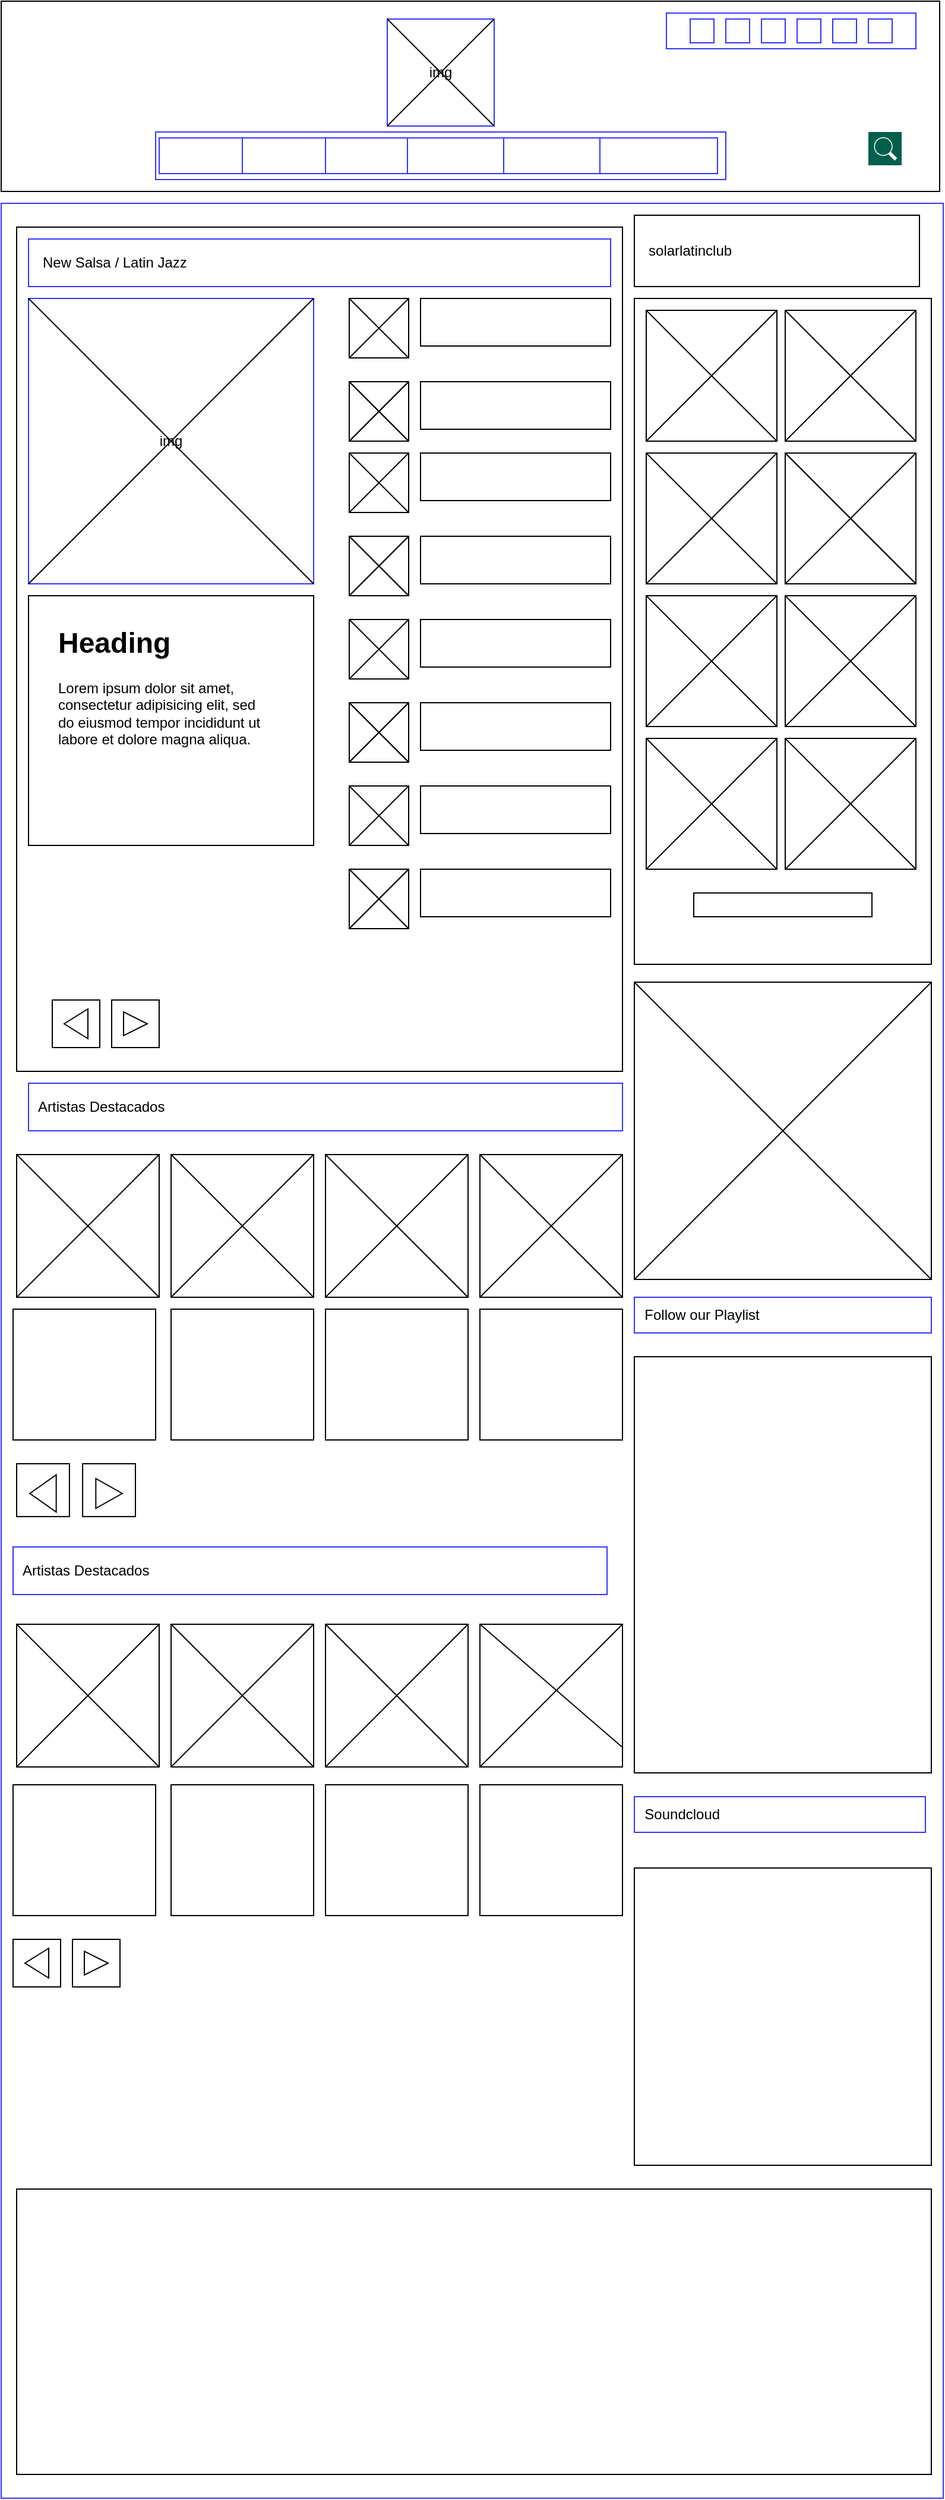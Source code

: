 <mxfile version="20.4.1" type="github">
  <diagram id="VPshLXLEM3kCv6MRDUiI" name="Página-1">
    <mxGraphModel dx="920" dy="1736" grid="1" gridSize="10" guides="1" tooltips="1" connect="1" arrows="1" fold="1" page="1" pageScale="1" pageWidth="827" pageHeight="1169" math="0" shadow="0">
      <root>
        <mxCell id="0" />
        <mxCell id="1" parent="0" />
        <mxCell id="HJRIdihEVHJ9lSsLgpPi-54" value="" style="rounded=0;html=1;labelBackgroundColor=#FFFFFF;strokeColor=#3333FF;fontFamily=Helvetica;fontColor=#000000;" vertex="1" parent="1">
          <mxGeometry x="60" y="230" width="240" height="160" as="geometry" />
        </mxCell>
        <mxCell id="HJRIdihEVHJ9lSsLgpPi-29" value="" style="rounded=0;whiteSpace=wrap;html=1;strokeColor=#3333FF;fontFamily=Helvetica;" vertex="1" parent="1">
          <mxGeometry x="370" y="-180" width="60" height="20" as="geometry" />
        </mxCell>
        <mxCell id="HJRIdihEVHJ9lSsLgpPi-1" value="" style="rounded=0;whiteSpace=wrap;html=1;fontFamily=Helvetica;" vertex="1" parent="1">
          <mxGeometry x="37" y="-280" width="790" height="160" as="geometry" />
        </mxCell>
        <mxCell id="HJRIdihEVHJ9lSsLgpPi-2" value="" style="rounded=0;whiteSpace=wrap;html=1;strokeColor=#3333FF;fontFamily=Helvetica;" vertex="1" parent="1">
          <mxGeometry x="597" y="-270" width="210" height="30" as="geometry" />
        </mxCell>
        <mxCell id="HJRIdihEVHJ9lSsLgpPi-3" value="" style="rounded=0;whiteSpace=wrap;html=1;strokeColor=#3333FF;fontFamily=Helvetica;" vertex="1" parent="1">
          <mxGeometry x="647" y="-265" width="20" height="20" as="geometry" />
        </mxCell>
        <mxCell id="HJRIdihEVHJ9lSsLgpPi-4" value="" style="rounded=0;whiteSpace=wrap;html=1;strokeColor=#3333FF;fontFamily=Helvetica;" vertex="1" parent="1">
          <mxGeometry x="617" y="-265" width="20" height="20" as="geometry" />
        </mxCell>
        <mxCell id="HJRIdihEVHJ9lSsLgpPi-5" value="" style="rounded=0;whiteSpace=wrap;html=1;strokeColor=#3333FF;fontFamily=Helvetica;" vertex="1" parent="1">
          <mxGeometry x="677" y="-265" width="20" height="20" as="geometry" />
        </mxCell>
        <mxCell id="HJRIdihEVHJ9lSsLgpPi-10" value="" style="rounded=0;whiteSpace=wrap;html=1;strokeColor=#3333FF;fontFamily=Helvetica;" vertex="1" parent="1">
          <mxGeometry x="707" y="-265" width="20" height="20" as="geometry" />
        </mxCell>
        <mxCell id="HJRIdihEVHJ9lSsLgpPi-11" value="" style="rounded=0;whiteSpace=wrap;html=1;strokeColor=#3333FF;fontFamily=Helvetica;" vertex="1" parent="1">
          <mxGeometry x="737" y="-265" width="20" height="20" as="geometry" />
        </mxCell>
        <mxCell id="HJRIdihEVHJ9lSsLgpPi-13" value="" style="rounded=0;whiteSpace=wrap;html=1;strokeColor=#3333FF;fontFamily=Helvetica;" vertex="1" parent="1">
          <mxGeometry x="767" y="-265" width="20" height="20" as="geometry" />
        </mxCell>
        <mxCell id="HJRIdihEVHJ9lSsLgpPi-28" value="" style="rounded=0;whiteSpace=wrap;html=1;strokeColor=#3333FF;fontFamily=Helvetica;" vertex="1" parent="1">
          <mxGeometry x="167" y="-170" width="480" height="40" as="geometry" />
        </mxCell>
        <mxCell id="HJRIdihEVHJ9lSsLgpPi-30" value="" style="rounded=0;whiteSpace=wrap;html=1;strokeColor=#3333FF;fontFamily=Helvetica;" vertex="1" parent="1">
          <mxGeometry x="170" y="-165" width="70" height="30" as="geometry" />
        </mxCell>
        <mxCell id="HJRIdihEVHJ9lSsLgpPi-31" value="" style="rounded=0;whiteSpace=wrap;html=1;strokeColor=#3333FF;fontFamily=Helvetica;" vertex="1" parent="1">
          <mxGeometry x="240" y="-165" width="70" height="30" as="geometry" />
        </mxCell>
        <mxCell id="HJRIdihEVHJ9lSsLgpPi-33" value="" style="rounded=0;whiteSpace=wrap;html=1;strokeColor=#3333FF;fontFamily=Helvetica;" vertex="1" parent="1">
          <mxGeometry x="310" y="-165" width="70" height="30" as="geometry" />
        </mxCell>
        <mxCell id="HJRIdihEVHJ9lSsLgpPi-34" value="" style="rounded=0;whiteSpace=wrap;html=1;strokeColor=#3333FF;fontFamily=Helvetica;" vertex="1" parent="1">
          <mxGeometry x="379" y="-165" width="81" height="30" as="geometry" />
        </mxCell>
        <mxCell id="HJRIdihEVHJ9lSsLgpPi-35" value="" style="rounded=0;whiteSpace=wrap;html=1;strokeColor=#3333FF;fontFamily=Helvetica;" vertex="1" parent="1">
          <mxGeometry x="460" y="-165" width="81" height="30" as="geometry" />
        </mxCell>
        <mxCell id="HJRIdihEVHJ9lSsLgpPi-36" value="" style="rounded=0;whiteSpace=wrap;html=1;strokeColor=#3333FF;fontFamily=Helvetica;" vertex="1" parent="1">
          <mxGeometry x="541" y="-165" width="99" height="30" as="geometry" />
        </mxCell>
        <mxCell id="HJRIdihEVHJ9lSsLgpPi-37" value="img" style="whiteSpace=wrap;html=1;aspect=fixed;strokeColor=#3333FF;fontFamily=Helvetica;" vertex="1" parent="1">
          <mxGeometry x="362" y="-265" width="90" height="90" as="geometry" />
        </mxCell>
        <mxCell id="HJRIdihEVHJ9lSsLgpPi-38" value="" style="endArrow=none;html=1;rounded=0;fontFamily=Helvetica;entryX=1;entryY=0;entryDx=0;entryDy=0;exitX=0.406;exitY=-0.125;exitDx=0;exitDy=0;exitPerimeter=0;" edge="1" parent="1" source="HJRIdihEVHJ9lSsLgpPi-28" target="HJRIdihEVHJ9lSsLgpPi-37">
          <mxGeometry width="50" height="50" relative="1" as="geometry">
            <mxPoint x="410" y="-170" as="sourcePoint" />
            <mxPoint x="460" y="-220" as="targetPoint" />
          </mxGeometry>
        </mxCell>
        <mxCell id="HJRIdihEVHJ9lSsLgpPi-39" value="" style="endArrow=none;html=1;rounded=0;fontFamily=Helvetica;exitX=0;exitY=0;exitDx=0;exitDy=0;entryX=1;entryY=1;entryDx=0;entryDy=0;" edge="1" parent="1" source="HJRIdihEVHJ9lSsLgpPi-37" target="HJRIdihEVHJ9lSsLgpPi-37">
          <mxGeometry width="50" height="50" relative="1" as="geometry">
            <mxPoint x="410" y="-170" as="sourcePoint" />
            <mxPoint x="460" y="-220" as="targetPoint" />
          </mxGeometry>
        </mxCell>
        <mxCell id="HJRIdihEVHJ9lSsLgpPi-42" value="" style="sketch=0;pointerEvents=1;shadow=0;dashed=0;html=1;strokeColor=none;fillColor=#005F4B;labelPosition=center;verticalLabelPosition=bottom;verticalAlign=top;align=center;outlineConnect=0;shape=mxgraph.veeam2.magnifying_glass;fontFamily=Helvetica;" vertex="1" parent="1">
          <mxGeometry x="767" y="-170" width="28.0" height="28.0" as="geometry" />
        </mxCell>
        <mxCell id="HJRIdihEVHJ9lSsLgpPi-43" value="" style="rounded=0;whiteSpace=wrap;html=1;strokeColor=#3333FF;fontFamily=Helvetica;fontColor=#000000;" vertex="1" parent="1">
          <mxGeometry x="37" y="-110" width="793" height="1930" as="geometry" />
        </mxCell>
        <mxCell id="HJRIdihEVHJ9lSsLgpPi-49" value="" style="rounded=0;whiteSpace=wrap;html=1;labelBackgroundColor=#FFFFFF;strokeColor=#000000;fontFamily=Helvetica;fontColor=#000000;" vertex="1" parent="1">
          <mxGeometry x="50" y="-90" width="510" height="710" as="geometry" />
        </mxCell>
        <mxCell id="HJRIdihEVHJ9lSsLgpPi-51" value="&amp;nbsp; &amp;nbsp;New Salsa / Latin Jazz" style="rounded=0;whiteSpace=wrap;html=1;labelBackgroundColor=#FFFFFF;strokeColor=#3333FF;fontFamily=Helvetica;fontColor=#000000;align=left;" vertex="1" parent="1">
          <mxGeometry x="60" y="-80" width="490" height="40" as="geometry" />
        </mxCell>
        <mxCell id="HJRIdihEVHJ9lSsLgpPi-53" value="img" style="whiteSpace=wrap;html=1;aspect=fixed;labelBackgroundColor=#FFFFFF;strokeColor=#3333FF;fontFamily=Helvetica;fontColor=#000000;" vertex="1" parent="1">
          <mxGeometry x="60" y="-30" width="240" height="240" as="geometry" />
        </mxCell>
        <mxCell id="HJRIdihEVHJ9lSsLgpPi-55" value="" style="rounded=0;whiteSpace=wrap;html=1;labelBackgroundColor=#FFFFFF;strokeColor=default;fontFamily=Helvetica;fontColor=#000000;" vertex="1" parent="1">
          <mxGeometry x="60" y="220" width="240" height="210" as="geometry" />
        </mxCell>
        <mxCell id="HJRIdihEVHJ9lSsLgpPi-56" value="&lt;h1&gt;Heading&lt;/h1&gt;&lt;p&gt;Lorem ipsum dolor sit amet, consectetur adipisicing elit, sed do eiusmod tempor incididunt ut labore et dolore magna aliqua.&lt;/p&gt;" style="text;html=1;strokeColor=none;fillColor=none;spacing=5;spacingTop=-20;whiteSpace=wrap;overflow=hidden;rounded=0;labelBackgroundColor=#FFFFFF;fontFamily=Helvetica;fontColor=#000000;" vertex="1" parent="1">
          <mxGeometry x="80" y="240" width="190" height="120" as="geometry" />
        </mxCell>
        <mxCell id="HJRIdihEVHJ9lSsLgpPi-57" value="" style="endArrow=none;html=1;rounded=0;fontFamily=Helvetica;fontColor=#000000;exitX=0;exitY=1;exitDx=0;exitDy=0;entryX=1;entryY=0;entryDx=0;entryDy=0;" edge="1" parent="1" source="HJRIdihEVHJ9lSsLgpPi-53" target="HJRIdihEVHJ9lSsLgpPi-53">
          <mxGeometry width="50" height="50" relative="1" as="geometry">
            <mxPoint x="410" y="110" as="sourcePoint" />
            <mxPoint x="460" y="60" as="targetPoint" />
          </mxGeometry>
        </mxCell>
        <mxCell id="HJRIdihEVHJ9lSsLgpPi-58" value="" style="endArrow=none;html=1;rounded=0;fontFamily=Helvetica;fontColor=#000000;exitX=1;exitY=1;exitDx=0;exitDy=0;entryX=0;entryY=0;entryDx=0;entryDy=0;" edge="1" parent="1" source="HJRIdihEVHJ9lSsLgpPi-53" target="HJRIdihEVHJ9lSsLgpPi-53">
          <mxGeometry width="50" height="50" relative="1" as="geometry">
            <mxPoint x="410" y="110" as="sourcePoint" />
            <mxPoint x="460" y="60" as="targetPoint" />
          </mxGeometry>
        </mxCell>
        <mxCell id="HJRIdihEVHJ9lSsLgpPi-66" value="" style="rounded=0;whiteSpace=wrap;html=1;labelBackgroundColor=#FFFFFF;strokeColor=default;fontFamily=Helvetica;fontColor=#000000;" vertex="1" parent="1">
          <mxGeometry x="390" y="-30" width="160" height="40" as="geometry" />
        </mxCell>
        <mxCell id="HJRIdihEVHJ9lSsLgpPi-68" value="" style="shape=image;html=1;verticalAlign=top;verticalLabelPosition=bottom;labelBackgroundColor=#ffffff;imageAspect=0;aspect=fixed;image=https://cdn1.iconfinder.com/data/icons/unicons-line-vol-5/24/paragraph-128.png;strokeColor=default;fontFamily=Helvetica;fontColor=#000000;" vertex="1" parent="1">
          <mxGeometry x="392" y="-50" width="78" height="78" as="geometry" />
        </mxCell>
        <mxCell id="HJRIdihEVHJ9lSsLgpPi-135" value="" style="shape=image;html=1;verticalAlign=top;verticalLabelPosition=bottom;labelBackgroundColor=#ffffff;imageAspect=0;aspect=fixed;image=https://cdn1.iconfinder.com/data/icons/unicons-line-vol-5/24/paragraph-128.png;strokeColor=default;fontFamily=Helvetica;fontColor=#000000;" vertex="1" parent="1">
          <mxGeometry x="392" y="20" width="78" height="78" as="geometry" />
        </mxCell>
        <mxCell id="HJRIdihEVHJ9lSsLgpPi-148" value="" style="group" vertex="1" connectable="0" parent="1">
          <mxGeometry x="330" y="-30" width="250" height="130" as="geometry" />
        </mxCell>
        <mxCell id="HJRIdihEVHJ9lSsLgpPi-64" value="" style="group" vertex="1" connectable="0" parent="HJRIdihEVHJ9lSsLgpPi-148">
          <mxGeometry width="50" height="120" as="geometry" />
        </mxCell>
        <mxCell id="HJRIdihEVHJ9lSsLgpPi-119" value="" style="group" vertex="1" connectable="0" parent="HJRIdihEVHJ9lSsLgpPi-64">
          <mxGeometry width="50" height="120" as="geometry" />
        </mxCell>
        <mxCell id="HJRIdihEVHJ9lSsLgpPi-120" value="" style="group" vertex="1" connectable="0" parent="HJRIdihEVHJ9lSsLgpPi-119">
          <mxGeometry width="50" height="120" as="geometry" />
        </mxCell>
        <mxCell id="HJRIdihEVHJ9lSsLgpPi-121" value="" style="group" vertex="1" connectable="0" parent="HJRIdihEVHJ9lSsLgpPi-120">
          <mxGeometry width="50" height="120" as="geometry" />
        </mxCell>
        <mxCell id="HJRIdihEVHJ9lSsLgpPi-122" value="" style="group" vertex="1" connectable="0" parent="HJRIdihEVHJ9lSsLgpPi-121">
          <mxGeometry width="50" height="120" as="geometry" />
        </mxCell>
        <mxCell id="HJRIdihEVHJ9lSsLgpPi-123" value="" style="group" vertex="1" connectable="0" parent="HJRIdihEVHJ9lSsLgpPi-122">
          <mxGeometry width="50" height="120" as="geometry" />
        </mxCell>
        <mxCell id="HJRIdihEVHJ9lSsLgpPi-60" value="" style="whiteSpace=wrap;html=1;aspect=fixed;labelBackgroundColor=#FFFFFF;strokeColor=default;fontFamily=Helvetica;fontColor=#000000;" vertex="1" parent="HJRIdihEVHJ9lSsLgpPi-123">
          <mxGeometry width="50" height="50" as="geometry" />
        </mxCell>
        <mxCell id="HJRIdihEVHJ9lSsLgpPi-61" value="" style="endArrow=none;html=1;rounded=0;fontFamily=Helvetica;fontColor=#000000;exitX=0;exitY=1;exitDx=0;exitDy=0;entryX=1;entryY=0;entryDx=0;entryDy=0;" edge="1" parent="HJRIdihEVHJ9lSsLgpPi-123" source="HJRIdihEVHJ9lSsLgpPi-60" target="HJRIdihEVHJ9lSsLgpPi-60">
          <mxGeometry width="50" height="50" relative="1" as="geometry">
            <mxPoint x="80" y="140" as="sourcePoint" />
            <mxPoint x="130" y="90" as="targetPoint" />
          </mxGeometry>
        </mxCell>
        <mxCell id="HJRIdihEVHJ9lSsLgpPi-118" value="" style="endArrow=none;html=1;rounded=0;fontFamily=Helvetica;fontColor=#000000;exitX=1;exitY=1;exitDx=0;exitDy=0;entryX=0;entryY=0;entryDx=0;entryDy=0;" edge="1" parent="HJRIdihEVHJ9lSsLgpPi-123" source="HJRIdihEVHJ9lSsLgpPi-60" target="HJRIdihEVHJ9lSsLgpPi-60">
          <mxGeometry width="50" height="50" relative="1" as="geometry">
            <mxPoint x="80" y="240" as="sourcePoint" />
            <mxPoint x="130" y="190" as="targetPoint" />
          </mxGeometry>
        </mxCell>
        <mxCell id="HJRIdihEVHJ9lSsLgpPi-141" value="" style="group" vertex="1" connectable="0" parent="HJRIdihEVHJ9lSsLgpPi-123">
          <mxGeometry y="70" width="50" height="50" as="geometry" />
        </mxCell>
        <mxCell id="HJRIdihEVHJ9lSsLgpPi-147" value="" style="group" vertex="1" connectable="0" parent="HJRIdihEVHJ9lSsLgpPi-141">
          <mxGeometry width="50" height="50" as="geometry" />
        </mxCell>
        <mxCell id="HJRIdihEVHJ9lSsLgpPi-134" value="" style="whiteSpace=wrap;html=1;aspect=fixed;labelBackgroundColor=#FFFFFF;strokeColor=default;fontFamily=Helvetica;fontColor=#000000;" vertex="1" parent="HJRIdihEVHJ9lSsLgpPi-147">
          <mxGeometry width="50" height="50" as="geometry" />
        </mxCell>
        <mxCell id="HJRIdihEVHJ9lSsLgpPi-132" value="" style="endArrow=none;html=1;rounded=0;fontFamily=Helvetica;fontColor=#000000;exitX=1;exitY=1;exitDx=0;exitDy=0;entryX=0;entryY=0;entryDx=0;entryDy=0;" edge="1" source="HJRIdihEVHJ9lSsLgpPi-134" target="HJRIdihEVHJ9lSsLgpPi-134" parent="HJRIdihEVHJ9lSsLgpPi-147">
          <mxGeometry width="50" height="50" relative="1" as="geometry">
            <mxPoint x="80" y="310" as="sourcePoint" />
            <mxPoint x="130" y="260" as="targetPoint" />
          </mxGeometry>
        </mxCell>
        <mxCell id="HJRIdihEVHJ9lSsLgpPi-133" value="" style="endArrow=none;html=1;rounded=0;fontFamily=Helvetica;fontColor=#000000;exitX=0;exitY=1;exitDx=0;exitDy=0;entryX=1;entryY=0;entryDx=0;entryDy=0;" edge="1" source="HJRIdihEVHJ9lSsLgpPi-134" target="HJRIdihEVHJ9lSsLgpPi-134" parent="HJRIdihEVHJ9lSsLgpPi-147">
          <mxGeometry width="50" height="50" relative="1" as="geometry">
            <mxPoint x="80" y="210" as="sourcePoint" />
            <mxPoint x="130" y="160" as="targetPoint" />
          </mxGeometry>
        </mxCell>
        <mxCell id="HJRIdihEVHJ9lSsLgpPi-138" value="" style="endArrow=none;html=1;rounded=0;fontFamily=Helvetica;fontColor=#000000;exitX=0;exitY=0;exitDx=0;exitDy=0;entryX=1;entryY=1;entryDx=0;entryDy=0;" edge="1" parent="HJRIdihEVHJ9lSsLgpPi-147" source="HJRIdihEVHJ9lSsLgpPi-134" target="HJRIdihEVHJ9lSsLgpPi-134">
          <mxGeometry width="50" height="50" relative="1" as="geometry">
            <mxPoint x="80" y="100" as="sourcePoint" />
            <mxPoint x="90" y="90" as="targetPoint" />
          </mxGeometry>
        </mxCell>
        <mxCell id="HJRIdihEVHJ9lSsLgpPi-140" value="" style="endArrow=none;html=1;rounded=0;fontFamily=Helvetica;fontColor=#000000;entryX=0;entryY=1;entryDx=0;entryDy=0;exitX=1;exitY=0;exitDx=0;exitDy=0;" edge="1" parent="HJRIdihEVHJ9lSsLgpPi-147" source="HJRIdihEVHJ9lSsLgpPi-134" target="HJRIdihEVHJ9lSsLgpPi-134">
          <mxGeometry width="50" height="50" relative="1" as="geometry">
            <mxPoint x="80" y="100" as="sourcePoint" />
            <mxPoint x="130" y="50" as="targetPoint" />
          </mxGeometry>
        </mxCell>
        <mxCell id="HJRIdihEVHJ9lSsLgpPi-136" value="" style="rounded=0;whiteSpace=wrap;html=1;labelBackgroundColor=#FFFFFF;strokeColor=default;fontFamily=Helvetica;fontColor=#000000;" vertex="1" parent="HJRIdihEVHJ9lSsLgpPi-148">
          <mxGeometry x="60" y="70" width="160" height="40" as="geometry" />
        </mxCell>
        <mxCell id="HJRIdihEVHJ9lSsLgpPi-137" value="" style="shape=image;html=1;verticalAlign=top;verticalLabelPosition=bottom;labelBackgroundColor=#ffffff;imageAspect=0;aspect=fixed;image=https://cdn1.iconfinder.com/data/icons/unicons-line-vol-5/24/paragraph-128.png;strokeColor=#000000;fontFamily=Helvetica;fontColor=#000000;" vertex="1" parent="HJRIdihEVHJ9lSsLgpPi-148">
          <mxGeometry x="62" y="50" width="80" height="80" as="geometry" />
        </mxCell>
        <mxCell id="HJRIdihEVHJ9lSsLgpPi-190" value="" style="shape=image;html=1;verticalAlign=top;verticalLabelPosition=bottom;labelBackgroundColor=#ffffff;imageAspect=0;aspect=fixed;image=https://cdn1.iconfinder.com/data/icons/unicons-line-vol-5/24/paragraph-128.png;strokeColor=#000000;fontFamily=Helvetica;fontColor=#000000;" vertex="1" parent="1">
          <mxGeometry x="392" y="80" width="80" height="80" as="geometry" />
        </mxCell>
        <mxCell id="HJRIdihEVHJ9lSsLgpPi-191" value="" style="rounded=0;whiteSpace=wrap;html=1;labelBackgroundColor=#FFFFFF;strokeColor=default;fontFamily=Helvetica;fontColor=#000000;" vertex="1" parent="1">
          <mxGeometry x="390" y="100" width="160" height="40" as="geometry" />
        </mxCell>
        <mxCell id="HJRIdihEVHJ9lSsLgpPi-192" value="" style="shape=image;html=1;verticalAlign=top;verticalLabelPosition=bottom;labelBackgroundColor=#ffffff;imageAspect=0;aspect=fixed;image=https://cdn1.iconfinder.com/data/icons/unicons-line-vol-5/24/paragraph-128.png;strokeColor=#000000;fontFamily=Helvetica;fontColor=#000000;" vertex="1" parent="1">
          <mxGeometry x="392" y="81" width="78" height="78" as="geometry" />
        </mxCell>
        <mxCell id="HJRIdihEVHJ9lSsLgpPi-174" value="" style="group" vertex="1" connectable="0" parent="1">
          <mxGeometry x="330" y="100" width="50" height="120" as="geometry" />
        </mxCell>
        <mxCell id="HJRIdihEVHJ9lSsLgpPi-175" value="" style="group" vertex="1" connectable="0" parent="HJRIdihEVHJ9lSsLgpPi-174">
          <mxGeometry width="50" height="120" as="geometry" />
        </mxCell>
        <mxCell id="HJRIdihEVHJ9lSsLgpPi-176" value="" style="group" vertex="1" connectable="0" parent="HJRIdihEVHJ9lSsLgpPi-175">
          <mxGeometry width="50" height="120" as="geometry" />
        </mxCell>
        <mxCell id="HJRIdihEVHJ9lSsLgpPi-177" value="" style="group" vertex="1" connectable="0" parent="HJRIdihEVHJ9lSsLgpPi-176">
          <mxGeometry width="50" height="120" as="geometry" />
        </mxCell>
        <mxCell id="HJRIdihEVHJ9lSsLgpPi-178" value="" style="whiteSpace=wrap;html=1;aspect=fixed;labelBackgroundColor=#FFFFFF;strokeColor=default;fontFamily=Helvetica;fontColor=#000000;" vertex="1" parent="HJRIdihEVHJ9lSsLgpPi-177">
          <mxGeometry width="50" height="50" as="geometry" />
        </mxCell>
        <mxCell id="HJRIdihEVHJ9lSsLgpPi-179" value="" style="endArrow=none;html=1;rounded=0;fontFamily=Helvetica;fontColor=#000000;exitX=0;exitY=1;exitDx=0;exitDy=0;entryX=1;entryY=0;entryDx=0;entryDy=0;" edge="1" parent="HJRIdihEVHJ9lSsLgpPi-177" source="HJRIdihEVHJ9lSsLgpPi-178" target="HJRIdihEVHJ9lSsLgpPi-178">
          <mxGeometry width="50" height="50" relative="1" as="geometry">
            <mxPoint x="80" y="140" as="sourcePoint" />
            <mxPoint x="130" y="90" as="targetPoint" />
          </mxGeometry>
        </mxCell>
        <mxCell id="HJRIdihEVHJ9lSsLgpPi-180" value="" style="endArrow=none;html=1;rounded=0;fontFamily=Helvetica;fontColor=#000000;exitX=1;exitY=1;exitDx=0;exitDy=0;entryX=0;entryY=0;entryDx=0;entryDy=0;" edge="1" parent="HJRIdihEVHJ9lSsLgpPi-177" source="HJRIdihEVHJ9lSsLgpPi-178" target="HJRIdihEVHJ9lSsLgpPi-178">
          <mxGeometry width="50" height="50" relative="1" as="geometry">
            <mxPoint x="80" y="240" as="sourcePoint" />
            <mxPoint x="130" y="190" as="targetPoint" />
          </mxGeometry>
        </mxCell>
        <mxCell id="HJRIdihEVHJ9lSsLgpPi-181" value="" style="group" vertex="1" connectable="0" parent="HJRIdihEVHJ9lSsLgpPi-177">
          <mxGeometry y="70" width="50" height="50" as="geometry" />
        </mxCell>
        <mxCell id="HJRIdihEVHJ9lSsLgpPi-182" value="" style="group" vertex="1" connectable="0" parent="HJRIdihEVHJ9lSsLgpPi-181">
          <mxGeometry width="50" height="50" as="geometry" />
        </mxCell>
        <mxCell id="HJRIdihEVHJ9lSsLgpPi-183" value="" style="whiteSpace=wrap;html=1;aspect=fixed;labelBackgroundColor=#FFFFFF;strokeColor=default;fontFamily=Helvetica;fontColor=#000000;" vertex="1" parent="HJRIdihEVHJ9lSsLgpPi-182">
          <mxGeometry width="50" height="50" as="geometry" />
        </mxCell>
        <mxCell id="HJRIdihEVHJ9lSsLgpPi-184" value="" style="endArrow=none;html=1;rounded=0;fontFamily=Helvetica;fontColor=#000000;exitX=1;exitY=1;exitDx=0;exitDy=0;entryX=0;entryY=0;entryDx=0;entryDy=0;" edge="1" parent="HJRIdihEVHJ9lSsLgpPi-182" source="HJRIdihEVHJ9lSsLgpPi-183" target="HJRIdihEVHJ9lSsLgpPi-183">
          <mxGeometry width="50" height="50" relative="1" as="geometry">
            <mxPoint x="80" y="310" as="sourcePoint" />
            <mxPoint x="130" y="260" as="targetPoint" />
          </mxGeometry>
        </mxCell>
        <mxCell id="HJRIdihEVHJ9lSsLgpPi-185" value="" style="endArrow=none;html=1;rounded=0;fontFamily=Helvetica;fontColor=#000000;exitX=0;exitY=1;exitDx=0;exitDy=0;entryX=1;entryY=0;entryDx=0;entryDy=0;" edge="1" parent="HJRIdihEVHJ9lSsLgpPi-182" source="HJRIdihEVHJ9lSsLgpPi-183" target="HJRIdihEVHJ9lSsLgpPi-183">
          <mxGeometry width="50" height="50" relative="1" as="geometry">
            <mxPoint x="80" y="210" as="sourcePoint" />
            <mxPoint x="130" y="160" as="targetPoint" />
          </mxGeometry>
        </mxCell>
        <mxCell id="HJRIdihEVHJ9lSsLgpPi-186" value="" style="endArrow=none;html=1;rounded=0;fontFamily=Helvetica;fontColor=#000000;exitX=0;exitY=0;exitDx=0;exitDy=0;entryX=1;entryY=1;entryDx=0;entryDy=0;" edge="1" parent="HJRIdihEVHJ9lSsLgpPi-182" source="HJRIdihEVHJ9lSsLgpPi-183" target="HJRIdihEVHJ9lSsLgpPi-183">
          <mxGeometry width="50" height="50" relative="1" as="geometry">
            <mxPoint x="80" y="100" as="sourcePoint" />
            <mxPoint x="90" y="90" as="targetPoint" />
          </mxGeometry>
        </mxCell>
        <mxCell id="HJRIdihEVHJ9lSsLgpPi-187" value="" style="endArrow=none;html=1;rounded=0;fontFamily=Helvetica;fontColor=#000000;entryX=0;entryY=1;entryDx=0;entryDy=0;exitX=1;exitY=0;exitDx=0;exitDy=0;" edge="1" parent="HJRIdihEVHJ9lSsLgpPi-182" source="HJRIdihEVHJ9lSsLgpPi-183" target="HJRIdihEVHJ9lSsLgpPi-183">
          <mxGeometry width="50" height="50" relative="1" as="geometry">
            <mxPoint x="80" y="100" as="sourcePoint" />
            <mxPoint x="130" y="50" as="targetPoint" />
          </mxGeometry>
        </mxCell>
        <mxCell id="HJRIdihEVHJ9lSsLgpPi-214" value="" style="group" vertex="1" connectable="0" parent="1">
          <mxGeometry x="330" y="240" width="50" height="120" as="geometry" />
        </mxCell>
        <mxCell id="HJRIdihEVHJ9lSsLgpPi-215" value="" style="group" vertex="1" connectable="0" parent="HJRIdihEVHJ9lSsLgpPi-214">
          <mxGeometry width="50" height="120" as="geometry" />
        </mxCell>
        <mxCell id="HJRIdihEVHJ9lSsLgpPi-216" value="" style="group" vertex="1" connectable="0" parent="HJRIdihEVHJ9lSsLgpPi-215">
          <mxGeometry width="50" height="120" as="geometry" />
        </mxCell>
        <mxCell id="HJRIdihEVHJ9lSsLgpPi-217" value="" style="group" vertex="1" connectable="0" parent="HJRIdihEVHJ9lSsLgpPi-216">
          <mxGeometry width="50" height="120" as="geometry" />
        </mxCell>
        <mxCell id="HJRIdihEVHJ9lSsLgpPi-218" value="" style="whiteSpace=wrap;html=1;aspect=fixed;labelBackgroundColor=#FFFFFF;strokeColor=default;fontFamily=Helvetica;fontColor=#000000;" vertex="1" parent="HJRIdihEVHJ9lSsLgpPi-217">
          <mxGeometry width="50" height="50" as="geometry" />
        </mxCell>
        <mxCell id="HJRIdihEVHJ9lSsLgpPi-219" value="" style="endArrow=none;html=1;rounded=0;fontFamily=Helvetica;fontColor=#000000;exitX=0;exitY=1;exitDx=0;exitDy=0;entryX=1;entryY=0;entryDx=0;entryDy=0;" edge="1" parent="HJRIdihEVHJ9lSsLgpPi-217" source="HJRIdihEVHJ9lSsLgpPi-218" target="HJRIdihEVHJ9lSsLgpPi-218">
          <mxGeometry width="50" height="50" relative="1" as="geometry">
            <mxPoint x="80" y="140" as="sourcePoint" />
            <mxPoint x="130" y="90" as="targetPoint" />
          </mxGeometry>
        </mxCell>
        <mxCell id="HJRIdihEVHJ9lSsLgpPi-220" value="" style="endArrow=none;html=1;rounded=0;fontFamily=Helvetica;fontColor=#000000;exitX=1;exitY=1;exitDx=0;exitDy=0;entryX=0;entryY=0;entryDx=0;entryDy=0;" edge="1" parent="HJRIdihEVHJ9lSsLgpPi-217" source="HJRIdihEVHJ9lSsLgpPi-218" target="HJRIdihEVHJ9lSsLgpPi-218">
          <mxGeometry width="50" height="50" relative="1" as="geometry">
            <mxPoint x="80" y="240" as="sourcePoint" />
            <mxPoint x="130" y="190" as="targetPoint" />
          </mxGeometry>
        </mxCell>
        <mxCell id="HJRIdihEVHJ9lSsLgpPi-221" value="" style="group" vertex="1" connectable="0" parent="HJRIdihEVHJ9lSsLgpPi-217">
          <mxGeometry y="70" width="50" height="50" as="geometry" />
        </mxCell>
        <mxCell id="HJRIdihEVHJ9lSsLgpPi-222" value="" style="group" vertex="1" connectable="0" parent="HJRIdihEVHJ9lSsLgpPi-221">
          <mxGeometry width="50" height="50" as="geometry" />
        </mxCell>
        <mxCell id="HJRIdihEVHJ9lSsLgpPi-223" value="" style="whiteSpace=wrap;html=1;aspect=fixed;labelBackgroundColor=#FFFFFF;strokeColor=default;fontFamily=Helvetica;fontColor=#000000;" vertex="1" parent="HJRIdihEVHJ9lSsLgpPi-222">
          <mxGeometry width="50" height="50" as="geometry" />
        </mxCell>
        <mxCell id="HJRIdihEVHJ9lSsLgpPi-224" value="" style="endArrow=none;html=1;rounded=0;fontFamily=Helvetica;fontColor=#000000;exitX=1;exitY=1;exitDx=0;exitDy=0;entryX=0;entryY=0;entryDx=0;entryDy=0;" edge="1" parent="HJRIdihEVHJ9lSsLgpPi-222" source="HJRIdihEVHJ9lSsLgpPi-223" target="HJRIdihEVHJ9lSsLgpPi-223">
          <mxGeometry width="50" height="50" relative="1" as="geometry">
            <mxPoint x="80" y="310" as="sourcePoint" />
            <mxPoint x="130" y="260" as="targetPoint" />
          </mxGeometry>
        </mxCell>
        <mxCell id="HJRIdihEVHJ9lSsLgpPi-225" value="" style="endArrow=none;html=1;rounded=0;fontFamily=Helvetica;fontColor=#000000;exitX=0;exitY=1;exitDx=0;exitDy=0;entryX=1;entryY=0;entryDx=0;entryDy=0;" edge="1" parent="HJRIdihEVHJ9lSsLgpPi-222" source="HJRIdihEVHJ9lSsLgpPi-223" target="HJRIdihEVHJ9lSsLgpPi-223">
          <mxGeometry width="50" height="50" relative="1" as="geometry">
            <mxPoint x="80" y="210" as="sourcePoint" />
            <mxPoint x="130" y="160" as="targetPoint" />
          </mxGeometry>
        </mxCell>
        <mxCell id="HJRIdihEVHJ9lSsLgpPi-226" value="" style="endArrow=none;html=1;rounded=0;fontFamily=Helvetica;fontColor=#000000;exitX=0;exitY=0;exitDx=0;exitDy=0;entryX=1;entryY=1;entryDx=0;entryDy=0;" edge="1" parent="HJRIdihEVHJ9lSsLgpPi-222" source="HJRIdihEVHJ9lSsLgpPi-223" target="HJRIdihEVHJ9lSsLgpPi-223">
          <mxGeometry width="50" height="50" relative="1" as="geometry">
            <mxPoint x="80" y="100" as="sourcePoint" />
            <mxPoint x="90" y="90" as="targetPoint" />
          </mxGeometry>
        </mxCell>
        <mxCell id="HJRIdihEVHJ9lSsLgpPi-227" value="" style="endArrow=none;html=1;rounded=0;fontFamily=Helvetica;fontColor=#000000;entryX=0;entryY=1;entryDx=0;entryDy=0;exitX=1;exitY=0;exitDx=0;exitDy=0;" edge="1" parent="HJRIdihEVHJ9lSsLgpPi-222" source="HJRIdihEVHJ9lSsLgpPi-223" target="HJRIdihEVHJ9lSsLgpPi-223">
          <mxGeometry width="50" height="50" relative="1" as="geometry">
            <mxPoint x="80" y="100" as="sourcePoint" />
            <mxPoint x="130" y="50" as="targetPoint" />
          </mxGeometry>
        </mxCell>
        <mxCell id="HJRIdihEVHJ9lSsLgpPi-228" value="" style="group" vertex="1" connectable="0" parent="1">
          <mxGeometry x="330" y="380" width="50" height="120" as="geometry" />
        </mxCell>
        <mxCell id="HJRIdihEVHJ9lSsLgpPi-229" value="" style="group" vertex="1" connectable="0" parent="HJRIdihEVHJ9lSsLgpPi-228">
          <mxGeometry width="50" height="120" as="geometry" />
        </mxCell>
        <mxCell id="HJRIdihEVHJ9lSsLgpPi-230" value="" style="group" vertex="1" connectable="0" parent="HJRIdihEVHJ9lSsLgpPi-229">
          <mxGeometry width="50" height="120" as="geometry" />
        </mxCell>
        <mxCell id="HJRIdihEVHJ9lSsLgpPi-231" value="" style="group" vertex="1" connectable="0" parent="HJRIdihEVHJ9lSsLgpPi-230">
          <mxGeometry width="50" height="120" as="geometry" />
        </mxCell>
        <mxCell id="HJRIdihEVHJ9lSsLgpPi-232" value="" style="whiteSpace=wrap;html=1;aspect=fixed;labelBackgroundColor=#FFFFFF;strokeColor=default;fontFamily=Helvetica;fontColor=#000000;" vertex="1" parent="HJRIdihEVHJ9lSsLgpPi-231">
          <mxGeometry width="50" height="50" as="geometry" />
        </mxCell>
        <mxCell id="HJRIdihEVHJ9lSsLgpPi-233" value="" style="endArrow=none;html=1;rounded=0;fontFamily=Helvetica;fontColor=#000000;exitX=0;exitY=1;exitDx=0;exitDy=0;entryX=1;entryY=0;entryDx=0;entryDy=0;" edge="1" parent="HJRIdihEVHJ9lSsLgpPi-231" source="HJRIdihEVHJ9lSsLgpPi-232" target="HJRIdihEVHJ9lSsLgpPi-232">
          <mxGeometry width="50" height="50" relative="1" as="geometry">
            <mxPoint x="80" y="140" as="sourcePoint" />
            <mxPoint x="130" y="90" as="targetPoint" />
          </mxGeometry>
        </mxCell>
        <mxCell id="HJRIdihEVHJ9lSsLgpPi-234" value="" style="endArrow=none;html=1;rounded=0;fontFamily=Helvetica;fontColor=#000000;exitX=1;exitY=1;exitDx=0;exitDy=0;entryX=0;entryY=0;entryDx=0;entryDy=0;" edge="1" parent="HJRIdihEVHJ9lSsLgpPi-231" source="HJRIdihEVHJ9lSsLgpPi-232" target="HJRIdihEVHJ9lSsLgpPi-232">
          <mxGeometry width="50" height="50" relative="1" as="geometry">
            <mxPoint x="80" y="240" as="sourcePoint" />
            <mxPoint x="130" y="190" as="targetPoint" />
          </mxGeometry>
        </mxCell>
        <mxCell id="HJRIdihEVHJ9lSsLgpPi-235" value="" style="group" vertex="1" connectable="0" parent="HJRIdihEVHJ9lSsLgpPi-231">
          <mxGeometry y="70" width="50" height="50" as="geometry" />
        </mxCell>
        <mxCell id="HJRIdihEVHJ9lSsLgpPi-236" value="" style="group" vertex="1" connectable="0" parent="HJRIdihEVHJ9lSsLgpPi-235">
          <mxGeometry width="50" height="50" as="geometry" />
        </mxCell>
        <mxCell id="HJRIdihEVHJ9lSsLgpPi-237" value="" style="whiteSpace=wrap;html=1;aspect=fixed;labelBackgroundColor=#FFFFFF;strokeColor=default;fontFamily=Helvetica;fontColor=#000000;" vertex="1" parent="HJRIdihEVHJ9lSsLgpPi-236">
          <mxGeometry width="50" height="50" as="geometry" />
        </mxCell>
        <mxCell id="HJRIdihEVHJ9lSsLgpPi-238" value="" style="endArrow=none;html=1;rounded=0;fontFamily=Helvetica;fontColor=#000000;exitX=1;exitY=1;exitDx=0;exitDy=0;entryX=0;entryY=0;entryDx=0;entryDy=0;" edge="1" parent="HJRIdihEVHJ9lSsLgpPi-236" source="HJRIdihEVHJ9lSsLgpPi-237" target="HJRIdihEVHJ9lSsLgpPi-237">
          <mxGeometry width="50" height="50" relative="1" as="geometry">
            <mxPoint x="80" y="310" as="sourcePoint" />
            <mxPoint x="130" y="260" as="targetPoint" />
          </mxGeometry>
        </mxCell>
        <mxCell id="HJRIdihEVHJ9lSsLgpPi-239" value="" style="endArrow=none;html=1;rounded=0;fontFamily=Helvetica;fontColor=#000000;exitX=0;exitY=1;exitDx=0;exitDy=0;entryX=1;entryY=0;entryDx=0;entryDy=0;" edge="1" parent="HJRIdihEVHJ9lSsLgpPi-236" source="HJRIdihEVHJ9lSsLgpPi-237" target="HJRIdihEVHJ9lSsLgpPi-237">
          <mxGeometry width="50" height="50" relative="1" as="geometry">
            <mxPoint x="80" y="210" as="sourcePoint" />
            <mxPoint x="130" y="160" as="targetPoint" />
          </mxGeometry>
        </mxCell>
        <mxCell id="HJRIdihEVHJ9lSsLgpPi-240" value="" style="endArrow=none;html=1;rounded=0;fontFamily=Helvetica;fontColor=#000000;exitX=0;exitY=0;exitDx=0;exitDy=0;entryX=1;entryY=1;entryDx=0;entryDy=0;" edge="1" parent="HJRIdihEVHJ9lSsLgpPi-236" source="HJRIdihEVHJ9lSsLgpPi-237" target="HJRIdihEVHJ9lSsLgpPi-237">
          <mxGeometry width="50" height="50" relative="1" as="geometry">
            <mxPoint x="80" y="100" as="sourcePoint" />
            <mxPoint x="90" y="90" as="targetPoint" />
          </mxGeometry>
        </mxCell>
        <mxCell id="HJRIdihEVHJ9lSsLgpPi-241" value="" style="endArrow=none;html=1;rounded=0;fontFamily=Helvetica;fontColor=#000000;entryX=0;entryY=1;entryDx=0;entryDy=0;exitX=1;exitY=0;exitDx=0;exitDy=0;" edge="1" parent="HJRIdihEVHJ9lSsLgpPi-236" source="HJRIdihEVHJ9lSsLgpPi-237" target="HJRIdihEVHJ9lSsLgpPi-237">
          <mxGeometry width="50" height="50" relative="1" as="geometry">
            <mxPoint x="80" y="100" as="sourcePoint" />
            <mxPoint x="130" y="50" as="targetPoint" />
          </mxGeometry>
        </mxCell>
        <mxCell id="HJRIdihEVHJ9lSsLgpPi-243" value="" style="group" vertex="1" connectable="0" parent="1">
          <mxGeometry x="390" y="150" width="160" height="80" as="geometry" />
        </mxCell>
        <mxCell id="HJRIdihEVHJ9lSsLgpPi-188" value="" style="rounded=0;whiteSpace=wrap;html=1;labelBackgroundColor=#FFFFFF;strokeColor=default;fontFamily=Helvetica;fontColor=#000000;" vertex="1" parent="HJRIdihEVHJ9lSsLgpPi-243">
          <mxGeometry y="20" width="160" height="40" as="geometry" />
        </mxCell>
        <mxCell id="HJRIdihEVHJ9lSsLgpPi-189" value="" style="shape=image;html=1;verticalAlign=top;verticalLabelPosition=bottom;labelBackgroundColor=#ffffff;imageAspect=0;aspect=fixed;image=https://cdn1.iconfinder.com/data/icons/unicons-line-vol-5/24/paragraph-128.png;strokeColor=#000000;fontFamily=Helvetica;fontColor=#000000;" vertex="1" parent="HJRIdihEVHJ9lSsLgpPi-243">
          <mxGeometry x="2" width="80" height="80" as="geometry" />
        </mxCell>
        <mxCell id="HJRIdihEVHJ9lSsLgpPi-244" value="" style="group" vertex="1" connectable="0" parent="1">
          <mxGeometry x="390" y="220" width="160" height="80" as="geometry" />
        </mxCell>
        <mxCell id="HJRIdihEVHJ9lSsLgpPi-245" value="" style="rounded=0;whiteSpace=wrap;html=1;labelBackgroundColor=#FFFFFF;strokeColor=default;fontFamily=Helvetica;fontColor=#000000;" vertex="1" parent="HJRIdihEVHJ9lSsLgpPi-244">
          <mxGeometry y="20" width="160" height="40" as="geometry" />
        </mxCell>
        <mxCell id="HJRIdihEVHJ9lSsLgpPi-246" value="" style="shape=image;html=1;verticalAlign=top;verticalLabelPosition=bottom;labelBackgroundColor=#ffffff;imageAspect=0;aspect=fixed;image=https://cdn1.iconfinder.com/data/icons/unicons-line-vol-5/24/paragraph-128.png;strokeColor=#000000;fontFamily=Helvetica;fontColor=#000000;" vertex="1" parent="HJRIdihEVHJ9lSsLgpPi-244">
          <mxGeometry x="2" width="80" height="80" as="geometry" />
        </mxCell>
        <mxCell id="HJRIdihEVHJ9lSsLgpPi-248" value="" style="group" vertex="1" connectable="0" parent="1">
          <mxGeometry x="390" y="290" width="160" height="80" as="geometry" />
        </mxCell>
        <mxCell id="HJRIdihEVHJ9lSsLgpPi-249" value="" style="rounded=0;whiteSpace=wrap;html=1;labelBackgroundColor=#FFFFFF;strokeColor=default;fontFamily=Helvetica;fontColor=#000000;" vertex="1" parent="HJRIdihEVHJ9lSsLgpPi-248">
          <mxGeometry y="20" width="160" height="40" as="geometry" />
        </mxCell>
        <mxCell id="HJRIdihEVHJ9lSsLgpPi-250" value="" style="shape=image;html=1;verticalAlign=top;verticalLabelPosition=bottom;labelBackgroundColor=#ffffff;imageAspect=0;aspect=fixed;image=https://cdn1.iconfinder.com/data/icons/unicons-line-vol-5/24/paragraph-128.png;strokeColor=#000000;fontFamily=Helvetica;fontColor=#000000;" vertex="1" parent="HJRIdihEVHJ9lSsLgpPi-248">
          <mxGeometry x="2" width="80" height="80" as="geometry" />
        </mxCell>
        <mxCell id="HJRIdihEVHJ9lSsLgpPi-252" value="" style="group" vertex="1" connectable="0" parent="1">
          <mxGeometry x="390" y="360" width="160" height="80" as="geometry" />
        </mxCell>
        <mxCell id="HJRIdihEVHJ9lSsLgpPi-253" value="" style="rounded=0;whiteSpace=wrap;html=1;labelBackgroundColor=#FFFFFF;strokeColor=default;fontFamily=Helvetica;fontColor=#000000;" vertex="1" parent="HJRIdihEVHJ9lSsLgpPi-252">
          <mxGeometry y="20" width="160" height="40" as="geometry" />
        </mxCell>
        <mxCell id="HJRIdihEVHJ9lSsLgpPi-254" value="" style="shape=image;html=1;verticalAlign=top;verticalLabelPosition=bottom;labelBackgroundColor=#ffffff;imageAspect=0;aspect=fixed;image=https://cdn1.iconfinder.com/data/icons/unicons-line-vol-5/24/paragraph-128.png;strokeColor=#000000;fontFamily=Helvetica;fontColor=#000000;" vertex="1" parent="HJRIdihEVHJ9lSsLgpPi-252">
          <mxGeometry x="2" width="80" height="80" as="geometry" />
        </mxCell>
        <mxCell id="HJRIdihEVHJ9lSsLgpPi-256" value="" style="group" vertex="1" connectable="0" parent="1">
          <mxGeometry x="390" y="430" width="160" height="80" as="geometry" />
        </mxCell>
        <mxCell id="HJRIdihEVHJ9lSsLgpPi-257" value="" style="rounded=0;whiteSpace=wrap;html=1;labelBackgroundColor=#FFFFFF;strokeColor=default;fontFamily=Helvetica;fontColor=#000000;" vertex="1" parent="HJRIdihEVHJ9lSsLgpPi-256">
          <mxGeometry y="20" width="160" height="40" as="geometry" />
        </mxCell>
        <mxCell id="HJRIdihEVHJ9lSsLgpPi-258" value="" style="shape=image;html=1;verticalAlign=top;verticalLabelPosition=bottom;labelBackgroundColor=#ffffff;imageAspect=0;aspect=fixed;image=https://cdn1.iconfinder.com/data/icons/unicons-line-vol-5/24/paragraph-128.png;strokeColor=#000000;fontFamily=Helvetica;fontColor=#000000;" vertex="1" parent="HJRIdihEVHJ9lSsLgpPi-256">
          <mxGeometry x="2" width="80" height="80" as="geometry" />
        </mxCell>
        <mxCell id="HJRIdihEVHJ9lSsLgpPi-266" value="" style="group" vertex="1" connectable="0" parent="1">
          <mxGeometry x="570" y="-30" width="250" height="560" as="geometry" />
        </mxCell>
        <mxCell id="HJRIdihEVHJ9lSsLgpPi-50" value="" style="rounded=0;whiteSpace=wrap;html=1;labelBackgroundColor=#FFFFFF;strokeColor=#000000;fontFamily=Helvetica;fontColor=#000000;" vertex="1" parent="HJRIdihEVHJ9lSsLgpPi-266">
          <mxGeometry width="250" height="560" as="geometry" />
        </mxCell>
        <mxCell id="HJRIdihEVHJ9lSsLgpPi-263" value="" style="whiteSpace=wrap;html=1;aspect=fixed;labelBackgroundColor=#FFFFFF;strokeColor=#000000;fontFamily=Helvetica;fontColor=#000000;" vertex="1" parent="HJRIdihEVHJ9lSsLgpPi-266">
          <mxGeometry x="127" y="10" width="110" height="110" as="geometry" />
        </mxCell>
        <mxCell id="HJRIdihEVHJ9lSsLgpPi-264" value="" style="endArrow=none;html=1;rounded=0;fontFamily=Helvetica;fontColor=#000000;exitX=0;exitY=0;exitDx=0;exitDy=0;entryX=1;entryY=1;entryDx=0;entryDy=0;" edge="1" source="HJRIdihEVHJ9lSsLgpPi-263" target="HJRIdihEVHJ9lSsLgpPi-263" parent="HJRIdihEVHJ9lSsLgpPi-266">
          <mxGeometry width="50" height="50" relative="1" as="geometry">
            <mxPoint x="147" y="160" as="sourcePoint" />
            <mxPoint x="197" y="110" as="targetPoint" />
          </mxGeometry>
        </mxCell>
        <mxCell id="HJRIdihEVHJ9lSsLgpPi-265" value="" style="endArrow=none;html=1;rounded=0;fontFamily=Helvetica;fontColor=#000000;exitX=1;exitY=0;exitDx=0;exitDy=0;entryX=0;entryY=1;entryDx=0;entryDy=0;" edge="1" source="HJRIdihEVHJ9lSsLgpPi-263" target="HJRIdihEVHJ9lSsLgpPi-263" parent="HJRIdihEVHJ9lSsLgpPi-266">
          <mxGeometry width="50" height="50" relative="1" as="geometry">
            <mxPoint x="147" y="240" as="sourcePoint" />
            <mxPoint x="197" y="190" as="targetPoint" />
          </mxGeometry>
        </mxCell>
        <mxCell id="HJRIdihEVHJ9lSsLgpPi-267" value="" style="group" vertex="1" connectable="0" parent="HJRIdihEVHJ9lSsLgpPi-266">
          <mxGeometry x="10" y="10" width="110" height="110" as="geometry" />
        </mxCell>
        <mxCell id="HJRIdihEVHJ9lSsLgpPi-259" value="" style="whiteSpace=wrap;html=1;aspect=fixed;labelBackgroundColor=#FFFFFF;strokeColor=#000000;fontFamily=Helvetica;fontColor=#000000;" vertex="1" parent="HJRIdihEVHJ9lSsLgpPi-267">
          <mxGeometry width="110" height="110" as="geometry" />
        </mxCell>
        <mxCell id="HJRIdihEVHJ9lSsLgpPi-261" value="" style="endArrow=none;html=1;rounded=0;fontFamily=Helvetica;fontColor=#000000;exitX=1;exitY=0;exitDx=0;exitDy=0;entryX=0;entryY=1;entryDx=0;entryDy=0;" edge="1" parent="HJRIdihEVHJ9lSsLgpPi-267" source="HJRIdihEVHJ9lSsLgpPi-259" target="HJRIdihEVHJ9lSsLgpPi-259">
          <mxGeometry width="50" height="50" relative="1" as="geometry">
            <mxPoint x="20" y="230" as="sourcePoint" />
            <mxPoint x="70" y="180" as="targetPoint" />
          </mxGeometry>
        </mxCell>
        <mxCell id="HJRIdihEVHJ9lSsLgpPi-262" value="" style="endArrow=none;html=1;rounded=0;fontFamily=Helvetica;fontColor=#000000;exitX=0;exitY=0;exitDx=0;exitDy=0;entryX=1;entryY=1;entryDx=0;entryDy=0;" edge="1" parent="HJRIdihEVHJ9lSsLgpPi-267" source="HJRIdihEVHJ9lSsLgpPi-259" target="HJRIdihEVHJ9lSsLgpPi-259">
          <mxGeometry width="50" height="50" relative="1" as="geometry">
            <mxPoint x="30" y="160" as="sourcePoint" />
            <mxPoint x="80" y="110" as="targetPoint" />
          </mxGeometry>
        </mxCell>
        <mxCell id="HJRIdihEVHJ9lSsLgpPi-268" value="" style="group" vertex="1" connectable="0" parent="HJRIdihEVHJ9lSsLgpPi-266">
          <mxGeometry x="10" y="130" width="110" height="110" as="geometry" />
        </mxCell>
        <mxCell id="HJRIdihEVHJ9lSsLgpPi-277" value="" style="group" vertex="1" connectable="0" parent="HJRIdihEVHJ9lSsLgpPi-268">
          <mxGeometry width="110" height="110" as="geometry" />
        </mxCell>
        <mxCell id="HJRIdihEVHJ9lSsLgpPi-269" value="" style="whiteSpace=wrap;html=1;aspect=fixed;labelBackgroundColor=#FFFFFF;strokeColor=#000000;fontFamily=Helvetica;fontColor=#000000;" vertex="1" parent="HJRIdihEVHJ9lSsLgpPi-277">
          <mxGeometry width="110" height="110" as="geometry" />
        </mxCell>
        <mxCell id="HJRIdihEVHJ9lSsLgpPi-270" value="" style="endArrow=none;html=1;rounded=0;fontFamily=Helvetica;fontColor=#000000;exitX=1;exitY=0;exitDx=0;exitDy=0;entryX=0;entryY=1;entryDx=0;entryDy=0;" edge="1" parent="HJRIdihEVHJ9lSsLgpPi-277" source="HJRIdihEVHJ9lSsLgpPi-269" target="HJRIdihEVHJ9lSsLgpPi-269">
          <mxGeometry width="50" height="50" relative="1" as="geometry">
            <mxPoint x="20" y="230" as="sourcePoint" />
            <mxPoint x="70" y="180" as="targetPoint" />
          </mxGeometry>
        </mxCell>
        <mxCell id="HJRIdihEVHJ9lSsLgpPi-271" value="" style="endArrow=none;html=1;rounded=0;fontFamily=Helvetica;fontColor=#000000;exitX=0;exitY=0;exitDx=0;exitDy=0;entryX=1;entryY=1;entryDx=0;entryDy=0;" edge="1" parent="HJRIdihEVHJ9lSsLgpPi-277" source="HJRIdihEVHJ9lSsLgpPi-269" target="HJRIdihEVHJ9lSsLgpPi-269">
          <mxGeometry width="50" height="50" relative="1" as="geometry">
            <mxPoint x="30" y="160" as="sourcePoint" />
            <mxPoint x="80" y="110" as="targetPoint" />
          </mxGeometry>
        </mxCell>
        <mxCell id="HJRIdihEVHJ9lSsLgpPi-272" value="" style="group" vertex="1" connectable="0" parent="HJRIdihEVHJ9lSsLgpPi-266">
          <mxGeometry x="127" y="130" width="110" height="110" as="geometry" />
        </mxCell>
        <mxCell id="HJRIdihEVHJ9lSsLgpPi-273" value="" style="whiteSpace=wrap;html=1;aspect=fixed;labelBackgroundColor=#FFFFFF;strokeColor=#000000;fontFamily=Helvetica;fontColor=#000000;" vertex="1" parent="HJRIdihEVHJ9lSsLgpPi-272">
          <mxGeometry width="110" height="110" as="geometry" />
        </mxCell>
        <mxCell id="HJRIdihEVHJ9lSsLgpPi-274" value="" style="endArrow=none;html=1;rounded=0;fontFamily=Helvetica;fontColor=#000000;exitX=1;exitY=0;exitDx=0;exitDy=0;entryX=0;entryY=1;entryDx=0;entryDy=0;" edge="1" parent="HJRIdihEVHJ9lSsLgpPi-272" source="HJRIdihEVHJ9lSsLgpPi-273" target="HJRIdihEVHJ9lSsLgpPi-273">
          <mxGeometry width="50" height="50" relative="1" as="geometry">
            <mxPoint x="20" y="230" as="sourcePoint" />
            <mxPoint x="70" y="180" as="targetPoint" />
          </mxGeometry>
        </mxCell>
        <mxCell id="HJRIdihEVHJ9lSsLgpPi-275" value="" style="endArrow=none;html=1;rounded=0;fontFamily=Helvetica;fontColor=#000000;exitX=0;exitY=0;exitDx=0;exitDy=0;entryX=1;entryY=1;entryDx=0;entryDy=0;" edge="1" parent="HJRIdihEVHJ9lSsLgpPi-272" source="HJRIdihEVHJ9lSsLgpPi-273" target="HJRIdihEVHJ9lSsLgpPi-273">
          <mxGeometry width="50" height="50" relative="1" as="geometry">
            <mxPoint x="30" y="160" as="sourcePoint" />
            <mxPoint x="80" y="110" as="targetPoint" />
          </mxGeometry>
        </mxCell>
        <mxCell id="HJRIdihEVHJ9lSsLgpPi-335" value="" style="endArrow=none;html=1;rounded=0;fontFamily=Helvetica;fontColor=#000000;exitX=0;exitY=0;exitDx=0;exitDy=0;entryX=1;entryY=1;entryDx=0;entryDy=0;" edge="1" parent="HJRIdihEVHJ9lSsLgpPi-272">
          <mxGeometry width="50" height="50" relative="1" as="geometry">
            <mxPoint as="sourcePoint" />
            <mxPoint x="110" y="110" as="targetPoint" />
          </mxGeometry>
        </mxCell>
        <mxCell id="HJRIdihEVHJ9lSsLgpPi-336" value="" style="endArrow=none;html=1;rounded=0;fontFamily=Helvetica;fontColor=#000000;exitX=1;exitY=0;exitDx=0;exitDy=0;entryX=0;entryY=1;entryDx=0;entryDy=0;" edge="1" source="HJRIdihEVHJ9lSsLgpPi-338" target="HJRIdihEVHJ9lSsLgpPi-338" parent="HJRIdihEVHJ9lSsLgpPi-266">
          <mxGeometry width="50" height="50" relative="1" as="geometry">
            <mxPoint x="30" y="480" as="sourcePoint" />
            <mxPoint x="80" y="430" as="targetPoint" />
          </mxGeometry>
        </mxCell>
        <mxCell id="HJRIdihEVHJ9lSsLgpPi-338" value="" style="whiteSpace=wrap;html=1;aspect=fixed;labelBackgroundColor=#FFFFFF;strokeColor=#000000;fontFamily=Helvetica;fontColor=#000000;" vertex="1" parent="HJRIdihEVHJ9lSsLgpPi-266">
          <mxGeometry x="10" y="250" width="110" height="110" as="geometry" />
        </mxCell>
        <mxCell id="HJRIdihEVHJ9lSsLgpPi-339" value="" style="endArrow=none;html=1;rounded=0;fontFamily=Helvetica;fontColor=#000000;entryX=1;entryY=0;entryDx=0;entryDy=0;exitX=0;exitY=1;exitDx=0;exitDy=0;" edge="1" parent="HJRIdihEVHJ9lSsLgpPi-266" source="HJRIdihEVHJ9lSsLgpPi-338" target="HJRIdihEVHJ9lSsLgpPi-338">
          <mxGeometry width="50" height="50" relative="1" as="geometry">
            <mxPoint x="30" y="410" as="sourcePoint" />
            <mxPoint x="80" y="360" as="targetPoint" />
          </mxGeometry>
        </mxCell>
        <mxCell id="HJRIdihEVHJ9lSsLgpPi-340" value="" style="endArrow=none;html=1;rounded=0;fontFamily=Helvetica;fontColor=#000000;exitX=0;exitY=0;exitDx=0;exitDy=0;entryX=1;entryY=1;entryDx=0;entryDy=0;" edge="1" parent="HJRIdihEVHJ9lSsLgpPi-266" source="HJRIdihEVHJ9lSsLgpPi-338" target="HJRIdihEVHJ9lSsLgpPi-338">
          <mxGeometry width="50" height="50" relative="1" as="geometry">
            <mxPoint x="30" y="410" as="sourcePoint" />
            <mxPoint x="80" y="360" as="targetPoint" />
          </mxGeometry>
        </mxCell>
        <mxCell id="HJRIdihEVHJ9lSsLgpPi-354" value="" style="endArrow=none;html=1;rounded=0;fontFamily=Helvetica;fontColor=#000000;entryX=1;entryY=0;entryDx=0;entryDy=0;exitX=0;exitY=1;exitDx=0;exitDy=0;" edge="1" source="HJRIdihEVHJ9lSsLgpPi-356" target="HJRIdihEVHJ9lSsLgpPi-356" parent="HJRIdihEVHJ9lSsLgpPi-266">
          <mxGeometry width="50" height="50" relative="1" as="geometry">
            <mxPoint x="147" y="410" as="sourcePoint" />
            <mxPoint x="197" y="360" as="targetPoint" />
          </mxGeometry>
        </mxCell>
        <mxCell id="HJRIdihEVHJ9lSsLgpPi-355" value="" style="endArrow=none;html=1;rounded=0;fontFamily=Helvetica;fontColor=#000000;exitX=0;exitY=0;exitDx=0;exitDy=0;entryX=1;entryY=1;entryDx=0;entryDy=0;" edge="1" source="HJRIdihEVHJ9lSsLgpPi-356" target="HJRIdihEVHJ9lSsLgpPi-356" parent="HJRIdihEVHJ9lSsLgpPi-266">
          <mxGeometry width="50" height="50" relative="1" as="geometry">
            <mxPoint x="147" y="410" as="sourcePoint" />
            <mxPoint x="197" y="360" as="targetPoint" />
          </mxGeometry>
        </mxCell>
        <mxCell id="HJRIdihEVHJ9lSsLgpPi-356" value="" style="whiteSpace=wrap;html=1;aspect=fixed;labelBackgroundColor=#FFFFFF;strokeColor=#000000;fontFamily=Helvetica;fontColor=#000000;" vertex="1" parent="HJRIdihEVHJ9lSsLgpPi-266">
          <mxGeometry x="127" y="250" width="110" height="110" as="geometry" />
        </mxCell>
        <mxCell id="HJRIdihEVHJ9lSsLgpPi-357" value="" style="endArrow=none;html=1;rounded=0;fontFamily=Helvetica;fontColor=#000000;exitX=0;exitY=0;exitDx=0;exitDy=0;entryX=1;entryY=1;entryDx=0;entryDy=0;" edge="1" parent="HJRIdihEVHJ9lSsLgpPi-266">
          <mxGeometry width="50" height="50" relative="1" as="geometry">
            <mxPoint x="127" y="250" as="sourcePoint" />
            <mxPoint x="237" y="360" as="targetPoint" />
          </mxGeometry>
        </mxCell>
        <mxCell id="HJRIdihEVHJ9lSsLgpPi-358" value="" style="endArrow=none;html=1;rounded=0;fontFamily=Helvetica;fontColor=#000000;entryX=1;entryY=0;entryDx=0;entryDy=0;exitX=0;exitY=1;exitDx=0;exitDy=0;" edge="1" parent="HJRIdihEVHJ9lSsLgpPi-266">
          <mxGeometry width="50" height="50" relative="1" as="geometry">
            <mxPoint x="127" y="360" as="sourcePoint" />
            <mxPoint x="237" y="250" as="targetPoint" />
          </mxGeometry>
        </mxCell>
        <mxCell id="HJRIdihEVHJ9lSsLgpPi-359" value="" style="whiteSpace=wrap;html=1;aspect=fixed;labelBackgroundColor=#FFFFFF;strokeColor=#000000;fontFamily=Helvetica;fontColor=#000000;" vertex="1" parent="HJRIdihEVHJ9lSsLgpPi-266">
          <mxGeometry x="10" y="370" width="110" height="110" as="geometry" />
        </mxCell>
        <mxCell id="HJRIdihEVHJ9lSsLgpPi-360" value="" style="whiteSpace=wrap;html=1;aspect=fixed;labelBackgroundColor=#FFFFFF;strokeColor=#000000;fontFamily=Helvetica;fontColor=#000000;" vertex="1" parent="HJRIdihEVHJ9lSsLgpPi-266">
          <mxGeometry x="127" y="370" width="110" height="110" as="geometry" />
        </mxCell>
        <mxCell id="HJRIdihEVHJ9lSsLgpPi-383" value="" style="endArrow=none;html=1;rounded=0;fontFamily=Helvetica;fontColor=#000000;entryX=1;entryY=0;entryDx=0;entryDy=0;exitX=0;exitY=1;exitDx=0;exitDy=0;" edge="1" parent="HJRIdihEVHJ9lSsLgpPi-266" source="HJRIdihEVHJ9lSsLgpPi-359" target="HJRIdihEVHJ9lSsLgpPi-359">
          <mxGeometry width="50" height="50" relative="1" as="geometry">
            <mxPoint x="70" y="730" as="sourcePoint" />
            <mxPoint x="120" y="680" as="targetPoint" />
          </mxGeometry>
        </mxCell>
        <mxCell id="HJRIdihEVHJ9lSsLgpPi-384" value="" style="endArrow=none;html=1;rounded=0;fontFamily=Helvetica;fontColor=#000000;entryX=1;entryY=1;entryDx=0;entryDy=0;exitX=0;exitY=0;exitDx=0;exitDy=0;" edge="1" parent="HJRIdihEVHJ9lSsLgpPi-266" source="HJRIdihEVHJ9lSsLgpPi-359" target="HJRIdihEVHJ9lSsLgpPi-359">
          <mxGeometry width="50" height="50" relative="1" as="geometry">
            <mxPoint x="70" y="610" as="sourcePoint" />
            <mxPoint x="120" y="560" as="targetPoint" />
          </mxGeometry>
        </mxCell>
        <mxCell id="HJRIdihEVHJ9lSsLgpPi-385" value="" style="endArrow=none;html=1;rounded=0;fontFamily=Helvetica;fontColor=#000000;entryX=1;entryY=0;entryDx=0;entryDy=0;exitX=0;exitY=1;exitDx=0;exitDy=0;" edge="1" parent="HJRIdihEVHJ9lSsLgpPi-266" source="HJRIdihEVHJ9lSsLgpPi-360" target="HJRIdihEVHJ9lSsLgpPi-360">
          <mxGeometry width="50" height="50" relative="1" as="geometry">
            <mxPoint x="70" y="610" as="sourcePoint" />
            <mxPoint x="120" y="560" as="targetPoint" />
          </mxGeometry>
        </mxCell>
        <mxCell id="HJRIdihEVHJ9lSsLgpPi-386" value="" style="endArrow=none;html=1;rounded=0;fontFamily=Helvetica;fontColor=#000000;entryX=1;entryY=1;entryDx=0;entryDy=0;exitX=0;exitY=0;exitDx=0;exitDy=0;" edge="1" parent="HJRIdihEVHJ9lSsLgpPi-266" source="HJRIdihEVHJ9lSsLgpPi-360" target="HJRIdihEVHJ9lSsLgpPi-360">
          <mxGeometry width="50" height="50" relative="1" as="geometry">
            <mxPoint x="70" y="610" as="sourcePoint" />
            <mxPoint x="120" y="560" as="targetPoint" />
          </mxGeometry>
        </mxCell>
        <mxCell id="HJRIdihEVHJ9lSsLgpPi-387" value="" style="rounded=0;whiteSpace=wrap;html=1;labelBackgroundColor=#FFFFFF;fillStyle=solid;strokeColor=#000000;fontFamily=Helvetica;fontColor=#000000;fillColor=default;" vertex="1" parent="HJRIdihEVHJ9lSsLgpPi-266">
          <mxGeometry x="50" y="500" width="150" height="20" as="geometry" />
        </mxCell>
        <mxCell id="HJRIdihEVHJ9lSsLgpPi-388" value="&lt;span style=&quot;white-space: pre;&quot;&gt;	&lt;/span&gt;&lt;span style=&quot;white-space: pre;&quot;&gt;	&lt;span style=&quot;white-space: pre;&quot;&gt;	&lt;/span&gt;&lt;/span&gt;solarlatinclub" style="rounded=0;whiteSpace=wrap;html=1;labelBackgroundColor=#FFFFFF;fillStyle=solid;strokeColor=#000000;fontFamily=Helvetica;fontColor=#000000;fillColor=default;align=left;" vertex="1" parent="1">
          <mxGeometry x="570" y="-100" width="240" height="60" as="geometry" />
        </mxCell>
        <mxCell id="HJRIdihEVHJ9lSsLgpPi-389" value="" style="shape=image;html=1;verticalAlign=top;verticalLabelPosition=bottom;labelBackgroundColor=#ffffff;imageAspect=0;aspect=fixed;image=https://cdn1.iconfinder.com/data/icons/social-media-circle-7/512/Circled_Instagram_svg-128.png;fillStyle=solid;strokeColor=#000000;fontFamily=Helvetica;fontColor=#000000;fillColor=default;" vertex="1" parent="1">
          <mxGeometry x="587" y="-95" width="50" height="50" as="geometry" />
        </mxCell>
        <mxCell id="HJRIdihEVHJ9lSsLgpPi-401" value="" style="whiteSpace=wrap;html=1;aspect=fixed;labelBackgroundColor=#FFFFFF;fillStyle=solid;strokeColor=#000000;fontFamily=Helvetica;fontColor=#000000;fillColor=default;" vertex="1" parent="1">
          <mxGeometry x="570" y="545" width="250" height="250" as="geometry" />
        </mxCell>
        <mxCell id="HJRIdihEVHJ9lSsLgpPi-403" value="&amp;nbsp; Follow our Playlist" style="rounded=0;whiteSpace=wrap;html=1;labelBackgroundColor=#FFFFFF;strokeColor=#3333FF;fontFamily=Helvetica;fontColor=#000000;align=left;" vertex="1" parent="1">
          <mxGeometry x="570" y="810" width="250" height="30" as="geometry" />
        </mxCell>
        <mxCell id="HJRIdihEVHJ9lSsLgpPi-404" value="" style="rounded=0;whiteSpace=wrap;html=1;labelBackgroundColor=#FFFFFF;fillStyle=solid;strokeColor=#000000;fontFamily=Helvetica;fontColor=#000000;fillColor=default;" vertex="1" parent="1">
          <mxGeometry x="570" y="860" width="250" height="350" as="geometry" />
        </mxCell>
        <mxCell id="HJRIdihEVHJ9lSsLgpPi-405" value="" style="whiteSpace=wrap;html=1;aspect=fixed;labelBackgroundColor=#FFFFFF;fillStyle=solid;strokeColor=#000000;fontFamily=Helvetica;fontColor=#000000;fillColor=default;" vertex="1" parent="1">
          <mxGeometry x="570" y="1290" width="250" height="250" as="geometry" />
        </mxCell>
        <mxCell id="HJRIdihEVHJ9lSsLgpPi-406" value="" style="endArrow=none;html=1;rounded=0;fontFamily=Helvetica;fontColor=#000000;entryX=1;entryY=0;entryDx=0;entryDy=0;exitX=0;exitY=1;exitDx=0;exitDy=0;" edge="1" parent="1" source="HJRIdihEVHJ9lSsLgpPi-401" target="HJRIdihEVHJ9lSsLgpPi-401">
          <mxGeometry width="50" height="50" relative="1" as="geometry">
            <mxPoint x="370" y="790" as="sourcePoint" />
            <mxPoint x="420" y="740" as="targetPoint" />
          </mxGeometry>
        </mxCell>
        <mxCell id="HJRIdihEVHJ9lSsLgpPi-407" value="" style="endArrow=none;html=1;rounded=0;fontFamily=Helvetica;fontColor=#000000;entryX=0;entryY=0;entryDx=0;entryDy=0;exitX=1;exitY=1;exitDx=0;exitDy=0;" edge="1" parent="1" source="HJRIdihEVHJ9lSsLgpPi-401" target="HJRIdihEVHJ9lSsLgpPi-401">
          <mxGeometry width="50" height="50" relative="1" as="geometry">
            <mxPoint x="370" y="790" as="sourcePoint" />
            <mxPoint x="420" y="740" as="targetPoint" />
          </mxGeometry>
        </mxCell>
        <mxCell id="HJRIdihEVHJ9lSsLgpPi-411" value="" style="shape=image;html=1;verticalAlign=top;verticalLabelPosition=bottom;labelBackgroundColor=#ffffff;imageAspect=0;aspect=fixed;image=https://cdn4.iconfinder.com/data/icons/48-bubbles/48/22.Music-Playlist-128.png;fillStyle=solid;strokeColor=#000000;fontFamily=Helvetica;fontColor=#000000;fillColor=default;" vertex="1" parent="1">
          <mxGeometry x="580" y="900" width="250" height="250" as="geometry" />
        </mxCell>
        <mxCell id="HJRIdihEVHJ9lSsLgpPi-412" value="&amp;nbsp; Soundcloud" style="rounded=0;whiteSpace=wrap;html=1;labelBackgroundColor=#FFFFFF;strokeColor=#3333FF;fontFamily=Helvetica;fontColor=#000000;align=left;" vertex="1" parent="1">
          <mxGeometry x="570" y="1230" width="245" height="30" as="geometry" />
        </mxCell>
        <mxCell id="HJRIdihEVHJ9lSsLgpPi-414" value="" style="shape=image;html=1;verticalAlign=top;verticalLabelPosition=bottom;labelBackgroundColor=#ffffff;imageAspect=0;aspect=fixed;image=https://cdn4.iconfinder.com/data/icons/48-bubbles/48/22.Music-Playlist-128.png;fillStyle=solid;strokeColor=#000000;fontFamily=Helvetica;fontColor=#000000;fillColor=default;" vertex="1" parent="1">
          <mxGeometry x="570" y="1290" width="250" height="250" as="geometry" />
        </mxCell>
        <mxCell id="HJRIdihEVHJ9lSsLgpPi-415" value="&amp;nbsp; Artistas Destacados" style="rounded=0;whiteSpace=wrap;html=1;labelBackgroundColor=#FFFFFF;strokeColor=#3333FF;fontFamily=Helvetica;fontColor=#000000;align=left;" vertex="1" parent="1">
          <mxGeometry x="60" y="630" width="500" height="40" as="geometry" />
        </mxCell>
        <mxCell id="HJRIdihEVHJ9lSsLgpPi-420" value="" style="group" vertex="1" connectable="0" parent="1">
          <mxGeometry x="50" y="690" width="120" height="120" as="geometry" />
        </mxCell>
        <mxCell id="HJRIdihEVHJ9lSsLgpPi-416" value="" style="whiteSpace=wrap;html=1;aspect=fixed;labelBackgroundColor=#FFFFFF;fillStyle=solid;strokeColor=#000000;fontFamily=Helvetica;fontColor=#000000;fillColor=default;" vertex="1" parent="HJRIdihEVHJ9lSsLgpPi-420">
          <mxGeometry width="120" height="120" as="geometry" />
        </mxCell>
        <mxCell id="HJRIdihEVHJ9lSsLgpPi-418" value="" style="endArrow=none;html=1;rounded=0;fontFamily=Helvetica;fontColor=#000000;exitX=0;exitY=1;exitDx=0;exitDy=0;entryX=1;entryY=0;entryDx=0;entryDy=0;" edge="1" parent="HJRIdihEVHJ9lSsLgpPi-420" source="HJRIdihEVHJ9lSsLgpPi-416" target="HJRIdihEVHJ9lSsLgpPi-416">
          <mxGeometry width="50" height="50" relative="1" as="geometry">
            <mxPoint x="310" y="-50" as="sourcePoint" />
            <mxPoint x="360" y="-100" as="targetPoint" />
          </mxGeometry>
        </mxCell>
        <mxCell id="HJRIdihEVHJ9lSsLgpPi-419" value="" style="endArrow=none;html=1;rounded=0;fontFamily=Helvetica;fontColor=#000000;exitX=1;exitY=1;exitDx=0;exitDy=0;entryX=0;entryY=0;entryDx=0;entryDy=0;" edge="1" parent="HJRIdihEVHJ9lSsLgpPi-420" source="HJRIdihEVHJ9lSsLgpPi-416" target="HJRIdihEVHJ9lSsLgpPi-416">
          <mxGeometry width="50" height="50" relative="1" as="geometry">
            <mxPoint x="310" y="-50" as="sourcePoint" />
            <mxPoint x="360" y="-100" as="targetPoint" />
          </mxGeometry>
        </mxCell>
        <mxCell id="HJRIdihEVHJ9lSsLgpPi-422" value="" style="whiteSpace=wrap;html=1;aspect=fixed;labelBackgroundColor=#FFFFFF;fillStyle=solid;strokeColor=#000000;fontFamily=Helvetica;fontColor=#000000;fillColor=default;" vertex="1" parent="1">
          <mxGeometry x="180" y="690" width="120" height="120" as="geometry" />
        </mxCell>
        <mxCell id="HJRIdihEVHJ9lSsLgpPi-423" value="" style="endArrow=none;html=1;rounded=0;fontFamily=Helvetica;fontColor=#000000;exitX=0;exitY=1;exitDx=0;exitDy=0;entryX=1;entryY=0;entryDx=0;entryDy=0;" edge="1" parent="1" source="HJRIdihEVHJ9lSsLgpPi-422" target="HJRIdihEVHJ9lSsLgpPi-422">
          <mxGeometry width="50" height="50" relative="1" as="geometry">
            <mxPoint x="380" y="650" as="sourcePoint" />
            <mxPoint x="430" y="600" as="targetPoint" />
          </mxGeometry>
        </mxCell>
        <mxCell id="HJRIdihEVHJ9lSsLgpPi-424" value="" style="endArrow=none;html=1;rounded=0;fontFamily=Helvetica;fontColor=#000000;exitX=1;exitY=1;exitDx=0;exitDy=0;entryX=0;entryY=0;entryDx=0;entryDy=0;" edge="1" parent="1" source="HJRIdihEVHJ9lSsLgpPi-422" target="HJRIdihEVHJ9lSsLgpPi-422">
          <mxGeometry width="50" height="50" relative="1" as="geometry">
            <mxPoint x="380" y="650" as="sourcePoint" />
            <mxPoint x="430" y="600" as="targetPoint" />
          </mxGeometry>
        </mxCell>
        <mxCell id="HJRIdihEVHJ9lSsLgpPi-426" value="" style="group" vertex="1" connectable="0" parent="1">
          <mxGeometry x="310" y="690" width="120" height="120" as="geometry" />
        </mxCell>
        <mxCell id="HJRIdihEVHJ9lSsLgpPi-427" value="" style="whiteSpace=wrap;html=1;aspect=fixed;labelBackgroundColor=#FFFFFF;fillStyle=solid;strokeColor=#000000;fontFamily=Helvetica;fontColor=#000000;fillColor=default;" vertex="1" parent="HJRIdihEVHJ9lSsLgpPi-426">
          <mxGeometry width="120" height="120" as="geometry" />
        </mxCell>
        <mxCell id="HJRIdihEVHJ9lSsLgpPi-428" value="" style="endArrow=none;html=1;rounded=0;fontFamily=Helvetica;fontColor=#000000;exitX=0;exitY=1;exitDx=0;exitDy=0;entryX=1;entryY=0;entryDx=0;entryDy=0;" edge="1" parent="HJRIdihEVHJ9lSsLgpPi-426" source="HJRIdihEVHJ9lSsLgpPi-427" target="HJRIdihEVHJ9lSsLgpPi-427">
          <mxGeometry width="50" height="50" relative="1" as="geometry">
            <mxPoint x="310" y="-50" as="sourcePoint" />
            <mxPoint x="360" y="-100" as="targetPoint" />
          </mxGeometry>
        </mxCell>
        <mxCell id="HJRIdihEVHJ9lSsLgpPi-429" value="" style="endArrow=none;html=1;rounded=0;fontFamily=Helvetica;fontColor=#000000;exitX=1;exitY=1;exitDx=0;exitDy=0;entryX=0;entryY=0;entryDx=0;entryDy=0;" edge="1" parent="HJRIdihEVHJ9lSsLgpPi-426" source="HJRIdihEVHJ9lSsLgpPi-427" target="HJRIdihEVHJ9lSsLgpPi-427">
          <mxGeometry width="50" height="50" relative="1" as="geometry">
            <mxPoint x="310" y="-50" as="sourcePoint" />
            <mxPoint x="360" y="-100" as="targetPoint" />
          </mxGeometry>
        </mxCell>
        <mxCell id="HJRIdihEVHJ9lSsLgpPi-431" value="" style="whiteSpace=wrap;html=1;aspect=fixed;labelBackgroundColor=#FFFFFF;fillStyle=solid;strokeColor=#000000;fontFamily=Helvetica;fontColor=#000000;fillColor=default;" vertex="1" parent="1">
          <mxGeometry x="440" y="690" width="120" height="120" as="geometry" />
        </mxCell>
        <mxCell id="HJRIdihEVHJ9lSsLgpPi-432" value="" style="endArrow=none;html=1;rounded=0;fontFamily=Helvetica;fontColor=#000000;exitX=0;exitY=1;exitDx=0;exitDy=0;entryX=1;entryY=0;entryDx=0;entryDy=0;" edge="1" parent="1" source="HJRIdihEVHJ9lSsLgpPi-431" target="HJRIdihEVHJ9lSsLgpPi-431">
          <mxGeometry width="50" height="50" relative="1" as="geometry">
            <mxPoint x="380" y="650" as="sourcePoint" />
            <mxPoint x="430" y="600" as="targetPoint" />
          </mxGeometry>
        </mxCell>
        <mxCell id="HJRIdihEVHJ9lSsLgpPi-433" value="" style="endArrow=none;html=1;rounded=0;fontFamily=Helvetica;fontColor=#000000;exitX=1;exitY=1;exitDx=0;exitDy=0;entryX=0;entryY=0;entryDx=0;entryDy=0;" edge="1" parent="1" source="HJRIdihEVHJ9lSsLgpPi-431" target="HJRIdihEVHJ9lSsLgpPi-431">
          <mxGeometry width="50" height="50" relative="1" as="geometry">
            <mxPoint x="380" y="650" as="sourcePoint" />
            <mxPoint x="430" y="600" as="targetPoint" />
          </mxGeometry>
        </mxCell>
        <mxCell id="HJRIdihEVHJ9lSsLgpPi-437" value="" style="group" vertex="1" connectable="0" parent="1">
          <mxGeometry x="47" y="820" width="120" height="110" as="geometry" />
        </mxCell>
        <mxCell id="HJRIdihEVHJ9lSsLgpPi-457" value="" style="group" vertex="1" connectable="0" parent="HJRIdihEVHJ9lSsLgpPi-437">
          <mxGeometry width="120" height="110" as="geometry" />
        </mxCell>
        <mxCell id="HJRIdihEVHJ9lSsLgpPi-436" value="" style="rounded=0;whiteSpace=wrap;html=1;labelBackgroundColor=#FFFFFF;fillStyle=solid;strokeColor=#000000;fontFamily=Helvetica;fontColor=#000000;fillColor=default;" vertex="1" parent="HJRIdihEVHJ9lSsLgpPi-457">
          <mxGeometry width="120" height="110" as="geometry" />
        </mxCell>
        <mxCell id="HJRIdihEVHJ9lSsLgpPi-435" value="" style="shape=image;html=1;verticalAlign=top;verticalLabelPosition=bottom;labelBackgroundColor=#ffffff;imageAspect=0;aspect=fixed;image=https://cdn1.iconfinder.com/data/icons/unicons-line-vol-5/24/paragraph-128.png;strokeColor=#000000;fontFamily=Helvetica;fontColor=#000000;" vertex="1" parent="HJRIdihEVHJ9lSsLgpPi-457">
          <mxGeometry x="20" y="15" width="80" height="80" as="geometry" />
        </mxCell>
        <mxCell id="HJRIdihEVHJ9lSsLgpPi-468" value="" style="group" vertex="1" connectable="0" parent="HJRIdihEVHJ9lSsLgpPi-457">
          <mxGeometry y="400" width="120" height="110" as="geometry" />
        </mxCell>
        <mxCell id="HJRIdihEVHJ9lSsLgpPi-469" value="" style="group" vertex="1" connectable="0" parent="HJRIdihEVHJ9lSsLgpPi-468">
          <mxGeometry width="120" height="110" as="geometry" />
        </mxCell>
        <mxCell id="HJRIdihEVHJ9lSsLgpPi-470" value="" style="rounded=0;whiteSpace=wrap;html=1;labelBackgroundColor=#FFFFFF;fillStyle=solid;strokeColor=#000000;fontFamily=Helvetica;fontColor=#000000;fillColor=default;" vertex="1" parent="HJRIdihEVHJ9lSsLgpPi-469">
          <mxGeometry width="120" height="110" as="geometry" />
        </mxCell>
        <mxCell id="HJRIdihEVHJ9lSsLgpPi-471" value="" style="shape=image;html=1;verticalAlign=top;verticalLabelPosition=bottom;labelBackgroundColor=#ffffff;imageAspect=0;aspect=fixed;image=https://cdn1.iconfinder.com/data/icons/unicons-line-vol-5/24/paragraph-128.png;strokeColor=#000000;fontFamily=Helvetica;fontColor=#000000;" vertex="1" parent="HJRIdihEVHJ9lSsLgpPi-469">
          <mxGeometry x="20" y="15" width="80" height="80" as="geometry" />
        </mxCell>
        <mxCell id="HJRIdihEVHJ9lSsLgpPi-472" value="" style="group" vertex="1" connectable="0" parent="HJRIdihEVHJ9lSsLgpPi-468">
          <mxGeometry x="133" width="120" height="110" as="geometry" />
        </mxCell>
        <mxCell id="HJRIdihEVHJ9lSsLgpPi-473" value="" style="rounded=0;whiteSpace=wrap;html=1;labelBackgroundColor=#FFFFFF;fillStyle=solid;strokeColor=#000000;fontFamily=Helvetica;fontColor=#000000;fillColor=default;" vertex="1" parent="HJRIdihEVHJ9lSsLgpPi-472">
          <mxGeometry width="120" height="110" as="geometry" />
        </mxCell>
        <mxCell id="HJRIdihEVHJ9lSsLgpPi-474" value="" style="shape=image;html=1;verticalAlign=top;verticalLabelPosition=bottom;labelBackgroundColor=#ffffff;imageAspect=0;aspect=fixed;image=https://cdn1.iconfinder.com/data/icons/unicons-line-vol-5/24/paragraph-128.png;strokeColor=#000000;fontFamily=Helvetica;fontColor=#000000;" vertex="1" parent="HJRIdihEVHJ9lSsLgpPi-472">
          <mxGeometry x="20" y="15" width="80" height="80" as="geometry" />
        </mxCell>
        <mxCell id="HJRIdihEVHJ9lSsLgpPi-475" value="" style="group" vertex="1" connectable="0" parent="HJRIdihEVHJ9lSsLgpPi-468">
          <mxGeometry x="263" width="120" height="110" as="geometry" />
        </mxCell>
        <mxCell id="HJRIdihEVHJ9lSsLgpPi-476" value="" style="rounded=0;whiteSpace=wrap;html=1;labelBackgroundColor=#FFFFFF;fillStyle=solid;strokeColor=#000000;fontFamily=Helvetica;fontColor=#000000;fillColor=default;" vertex="1" parent="HJRIdihEVHJ9lSsLgpPi-475">
          <mxGeometry width="120" height="110" as="geometry" />
        </mxCell>
        <mxCell id="HJRIdihEVHJ9lSsLgpPi-477" value="" style="shape=image;html=1;verticalAlign=top;verticalLabelPosition=bottom;labelBackgroundColor=#ffffff;imageAspect=0;aspect=fixed;image=https://cdn1.iconfinder.com/data/icons/unicons-line-vol-5/24/paragraph-128.png;strokeColor=#000000;fontFamily=Helvetica;fontColor=#000000;" vertex="1" parent="HJRIdihEVHJ9lSsLgpPi-475">
          <mxGeometry x="20" y="15" width="80" height="80" as="geometry" />
        </mxCell>
        <mxCell id="HJRIdihEVHJ9lSsLgpPi-458" value="" style="group" vertex="1" connectable="0" parent="HJRIdihEVHJ9lSsLgpPi-437">
          <mxGeometry x="133" width="120" height="110" as="geometry" />
        </mxCell>
        <mxCell id="HJRIdihEVHJ9lSsLgpPi-459" value="" style="rounded=0;whiteSpace=wrap;html=1;labelBackgroundColor=#FFFFFF;fillStyle=solid;strokeColor=#000000;fontFamily=Helvetica;fontColor=#000000;fillColor=default;" vertex="1" parent="HJRIdihEVHJ9lSsLgpPi-458">
          <mxGeometry width="120" height="110" as="geometry" />
        </mxCell>
        <mxCell id="HJRIdihEVHJ9lSsLgpPi-460" value="" style="shape=image;html=1;verticalAlign=top;verticalLabelPosition=bottom;labelBackgroundColor=#ffffff;imageAspect=0;aspect=fixed;image=https://cdn1.iconfinder.com/data/icons/unicons-line-vol-5/24/paragraph-128.png;strokeColor=#000000;fontFamily=Helvetica;fontColor=#000000;" vertex="1" parent="HJRIdihEVHJ9lSsLgpPi-458">
          <mxGeometry x="20" y="15" width="80" height="80" as="geometry" />
        </mxCell>
        <mxCell id="HJRIdihEVHJ9lSsLgpPi-461" value="" style="group" vertex="1" connectable="0" parent="HJRIdihEVHJ9lSsLgpPi-437">
          <mxGeometry x="263" width="120" height="110" as="geometry" />
        </mxCell>
        <mxCell id="HJRIdihEVHJ9lSsLgpPi-462" value="" style="rounded=0;whiteSpace=wrap;html=1;labelBackgroundColor=#FFFFFF;fillStyle=solid;strokeColor=#000000;fontFamily=Helvetica;fontColor=#000000;fillColor=default;" vertex="1" parent="HJRIdihEVHJ9lSsLgpPi-461">
          <mxGeometry width="120" height="110" as="geometry" />
        </mxCell>
        <mxCell id="HJRIdihEVHJ9lSsLgpPi-463" value="" style="shape=image;html=1;verticalAlign=top;verticalLabelPosition=bottom;labelBackgroundColor=#ffffff;imageAspect=0;aspect=fixed;image=https://cdn1.iconfinder.com/data/icons/unicons-line-vol-5/24/paragraph-128.png;strokeColor=#000000;fontFamily=Helvetica;fontColor=#000000;" vertex="1" parent="HJRIdihEVHJ9lSsLgpPi-461">
          <mxGeometry x="20" y="15" width="80" height="80" as="geometry" />
        </mxCell>
        <mxCell id="HJRIdihEVHJ9lSsLgpPi-438" value="" style="group" vertex="1" connectable="0" parent="1">
          <mxGeometry x="47" y="1350" width="90" height="50" as="geometry" />
        </mxCell>
        <mxCell id="HJRIdihEVHJ9lSsLgpPi-446" value="" style="group" vertex="1" connectable="0" parent="HJRIdihEVHJ9lSsLgpPi-438">
          <mxGeometry width="90" height="40" as="geometry" />
        </mxCell>
        <mxCell id="HJRIdihEVHJ9lSsLgpPi-503" value="" style="group" vertex="1" connectable="0" parent="HJRIdihEVHJ9lSsLgpPi-446">
          <mxGeometry width="90" height="40" as="geometry" />
        </mxCell>
        <mxCell id="HJRIdihEVHJ9lSsLgpPi-390" value="" style="whiteSpace=wrap;html=1;aspect=fixed;labelBackgroundColor=#FFFFFF;fillStyle=solid;strokeColor=#000000;fontFamily=Helvetica;fontColor=#000000;fillColor=default;" vertex="1" parent="HJRIdihEVHJ9lSsLgpPi-503">
          <mxGeometry width="40" height="40" as="geometry" />
        </mxCell>
        <mxCell id="HJRIdihEVHJ9lSsLgpPi-391" value="" style="whiteSpace=wrap;html=1;aspect=fixed;labelBackgroundColor=#FFFFFF;fillStyle=solid;strokeColor=#000000;fontFamily=Helvetica;fontColor=#000000;fillColor=default;" vertex="1" parent="HJRIdihEVHJ9lSsLgpPi-503">
          <mxGeometry x="50" width="40" height="40" as="geometry" />
        </mxCell>
        <mxCell id="HJRIdihEVHJ9lSsLgpPi-395" value="" style="html=1;shadow=0;dashed=0;align=center;verticalAlign=middle;shape=mxgraph.arrows2.arrow;dy=0.6;dx=40;notch=0;labelBackgroundColor=#FFFFFF;fillStyle=solid;strokeColor=#000000;fontFamily=Helvetica;fontColor=#000000;fillColor=default;" vertex="1" parent="HJRIdihEVHJ9lSsLgpPi-503">
          <mxGeometry x="60" y="10" width="20" height="20" as="geometry" />
        </mxCell>
        <mxCell id="HJRIdihEVHJ9lSsLgpPi-399" value="" style="html=1;shadow=0;dashed=0;align=center;verticalAlign=middle;shape=mxgraph.arrows2.arrow;dy=0.6;dx=40;flipH=1;notch=0;labelBackgroundColor=#FFFFFF;fillStyle=solid;strokeColor=#000000;fontFamily=Helvetica;fontColor=#000000;fillColor=default;" vertex="1" parent="HJRIdihEVHJ9lSsLgpPi-503">
          <mxGeometry x="10" y="7.5" width="20" height="25" as="geometry" />
        </mxCell>
        <mxCell id="HJRIdihEVHJ9lSsLgpPi-447" value="" style="group" vertex="1" connectable="0" parent="1">
          <mxGeometry x="50" y="950" width="100" height="50" as="geometry" />
        </mxCell>
        <mxCell id="HJRIdihEVHJ9lSsLgpPi-448" value="" style="whiteSpace=wrap;html=1;aspect=fixed;labelBackgroundColor=#FFFFFF;fillStyle=solid;strokeColor=#000000;fontFamily=Helvetica;fontColor=#000000;fillColor=default;" vertex="1" parent="HJRIdihEVHJ9lSsLgpPi-447">
          <mxGeometry width="44.444" height="44.444" as="geometry" />
        </mxCell>
        <mxCell id="HJRIdihEVHJ9lSsLgpPi-449" value="" style="whiteSpace=wrap;html=1;aspect=fixed;labelBackgroundColor=#FFFFFF;fillStyle=solid;strokeColor=#000000;fontFamily=Helvetica;fontColor=#000000;fillColor=default;" vertex="1" parent="HJRIdihEVHJ9lSsLgpPi-447">
          <mxGeometry x="55.556" width="44.444" height="44.444" as="geometry" />
        </mxCell>
        <mxCell id="HJRIdihEVHJ9lSsLgpPi-450" value="" style="html=1;shadow=0;dashed=0;align=center;verticalAlign=middle;shape=mxgraph.arrows2.arrow;dy=0.6;dx=40;notch=0;labelBackgroundColor=#FFFFFF;fillStyle=solid;strokeColor=#000000;fontFamily=Helvetica;fontColor=#000000;fillColor=default;" vertex="1" parent="HJRIdihEVHJ9lSsLgpPi-447">
          <mxGeometry x="66.667" y="12.5" width="22.222" height="25" as="geometry" />
        </mxCell>
        <mxCell id="HJRIdihEVHJ9lSsLgpPi-451" value="" style="html=1;shadow=0;dashed=0;align=center;verticalAlign=middle;shape=mxgraph.arrows2.arrow;dy=0.6;dx=40;flipH=1;notch=0;labelBackgroundColor=#FFFFFF;fillStyle=solid;strokeColor=#000000;fontFamily=Helvetica;fontColor=#000000;fillColor=default;" vertex="1" parent="HJRIdihEVHJ9lSsLgpPi-447">
          <mxGeometry x="11.111" y="9.375" width="22.222" height="31.25" as="geometry" />
        </mxCell>
        <mxCell id="HJRIdihEVHJ9lSsLgpPi-452" value="" style="group" vertex="1" connectable="0" parent="1">
          <mxGeometry x="50" y="1070" width="120" height="150" as="geometry" />
        </mxCell>
        <mxCell id="HJRIdihEVHJ9lSsLgpPi-453" value="" style="whiteSpace=wrap;html=1;aspect=fixed;labelBackgroundColor=#FFFFFF;fillStyle=solid;strokeColor=#000000;fontFamily=Helvetica;fontColor=#000000;fillColor=default;" vertex="1" parent="HJRIdihEVHJ9lSsLgpPi-452">
          <mxGeometry y="15" width="120" height="120" as="geometry" />
        </mxCell>
        <mxCell id="HJRIdihEVHJ9lSsLgpPi-454" value="" style="endArrow=none;html=1;rounded=0;fontFamily=Helvetica;fontColor=#000000;exitX=0;exitY=1;exitDx=0;exitDy=0;entryX=1;entryY=0;entryDx=0;entryDy=0;" edge="1" parent="HJRIdihEVHJ9lSsLgpPi-452" source="HJRIdihEVHJ9lSsLgpPi-453" target="HJRIdihEVHJ9lSsLgpPi-453">
          <mxGeometry width="50" height="50" relative="1" as="geometry">
            <mxPoint x="310" y="-50" as="sourcePoint" />
            <mxPoint x="360" y="-100" as="targetPoint" />
          </mxGeometry>
        </mxCell>
        <mxCell id="HJRIdihEVHJ9lSsLgpPi-455" value="" style="endArrow=none;html=1;rounded=0;fontFamily=Helvetica;fontColor=#000000;exitX=1;exitY=1;exitDx=0;exitDy=0;entryX=0;entryY=0;entryDx=0;entryDy=0;" edge="1" parent="HJRIdihEVHJ9lSsLgpPi-452" source="HJRIdihEVHJ9lSsLgpPi-453" target="HJRIdihEVHJ9lSsLgpPi-453">
          <mxGeometry width="50" height="50" relative="1" as="geometry">
            <mxPoint x="310" y="-50" as="sourcePoint" />
            <mxPoint x="360" y="-100" as="targetPoint" />
          </mxGeometry>
        </mxCell>
        <mxCell id="HJRIdihEVHJ9lSsLgpPi-456" value="&amp;nbsp; Artistas Destacados" style="rounded=0;whiteSpace=wrap;html=1;labelBackgroundColor=#FFFFFF;strokeColor=#3333FF;fontFamily=Helvetica;fontColor=#000000;align=left;" vertex="1" parent="1">
          <mxGeometry x="47" y="1020" width="500" height="40" as="geometry" />
        </mxCell>
        <mxCell id="HJRIdihEVHJ9lSsLgpPi-478" value="" style="shape=image;html=1;verticalAlign=top;verticalLabelPosition=bottom;labelBackgroundColor=#ffffff;imageAspect=0;aspect=fixed;image=https://cdn1.iconfinder.com/data/icons/unicons-line-vol-5/24/paragraph-128.png;strokeColor=#000000;fontFamily=Helvetica;fontColor=#000000;" vertex="1" parent="1">
          <mxGeometry x="460" y="835" width="80" height="80" as="geometry" />
        </mxCell>
        <mxCell id="HJRIdihEVHJ9lSsLgpPi-479" value="" style="rounded=0;whiteSpace=wrap;html=1;labelBackgroundColor=#FFFFFF;fillStyle=solid;strokeColor=#000000;fontFamily=Helvetica;fontColor=#000000;fillColor=default;" vertex="1" parent="1">
          <mxGeometry x="440" y="820" width="120" height="110" as="geometry" />
        </mxCell>
        <mxCell id="HJRIdihEVHJ9lSsLgpPi-480" value="" style="shape=image;html=1;verticalAlign=top;verticalLabelPosition=bottom;labelBackgroundColor=#ffffff;imageAspect=0;aspect=fixed;image=https://cdn1.iconfinder.com/data/icons/unicons-line-vol-5/24/paragraph-128.png;strokeColor=#000000;fontFamily=Helvetica;fontColor=#000000;" vertex="1" parent="1">
          <mxGeometry x="460" y="835" width="80" height="80" as="geometry" />
        </mxCell>
        <mxCell id="HJRIdihEVHJ9lSsLgpPi-481" value="" style="group" vertex="1" connectable="0" parent="1">
          <mxGeometry x="180" y="1070" width="120" height="150" as="geometry" />
        </mxCell>
        <mxCell id="HJRIdihEVHJ9lSsLgpPi-482" value="" style="whiteSpace=wrap;html=1;aspect=fixed;labelBackgroundColor=#FFFFFF;fillStyle=solid;strokeColor=#000000;fontFamily=Helvetica;fontColor=#000000;fillColor=default;" vertex="1" parent="HJRIdihEVHJ9lSsLgpPi-481">
          <mxGeometry y="15" width="120" height="120" as="geometry" />
        </mxCell>
        <mxCell id="HJRIdihEVHJ9lSsLgpPi-483" value="" style="endArrow=none;html=1;rounded=0;fontFamily=Helvetica;fontColor=#000000;exitX=0;exitY=1;exitDx=0;exitDy=0;entryX=1;entryY=0;entryDx=0;entryDy=0;" edge="1" parent="HJRIdihEVHJ9lSsLgpPi-481" source="HJRIdihEVHJ9lSsLgpPi-482" target="HJRIdihEVHJ9lSsLgpPi-482">
          <mxGeometry width="50" height="50" relative="1" as="geometry">
            <mxPoint x="310" y="-50" as="sourcePoint" />
            <mxPoint x="360" y="-100" as="targetPoint" />
          </mxGeometry>
        </mxCell>
        <mxCell id="HJRIdihEVHJ9lSsLgpPi-484" value="" style="endArrow=none;html=1;rounded=0;fontFamily=Helvetica;fontColor=#000000;exitX=1;exitY=1;exitDx=0;exitDy=0;entryX=0;entryY=0;entryDx=0;entryDy=0;" edge="1" parent="HJRIdihEVHJ9lSsLgpPi-481" source="HJRIdihEVHJ9lSsLgpPi-482" target="HJRIdihEVHJ9lSsLgpPi-482">
          <mxGeometry width="50" height="50" relative="1" as="geometry">
            <mxPoint x="310" y="-50" as="sourcePoint" />
            <mxPoint x="360" y="-100" as="targetPoint" />
          </mxGeometry>
        </mxCell>
        <mxCell id="HJRIdihEVHJ9lSsLgpPi-485" value="" style="group" vertex="1" connectable="0" parent="1">
          <mxGeometry x="310" y="1070" width="120" height="150" as="geometry" />
        </mxCell>
        <mxCell id="HJRIdihEVHJ9lSsLgpPi-486" value="" style="whiteSpace=wrap;html=1;aspect=fixed;labelBackgroundColor=#FFFFFF;fillStyle=solid;strokeColor=#000000;fontFamily=Helvetica;fontColor=#000000;fillColor=default;" vertex="1" parent="HJRIdihEVHJ9lSsLgpPi-485">
          <mxGeometry y="15" width="120" height="120" as="geometry" />
        </mxCell>
        <mxCell id="HJRIdihEVHJ9lSsLgpPi-487" value="" style="endArrow=none;html=1;rounded=0;fontFamily=Helvetica;fontColor=#000000;exitX=0;exitY=1;exitDx=0;exitDy=0;entryX=1;entryY=0;entryDx=0;entryDy=0;" edge="1" parent="HJRIdihEVHJ9lSsLgpPi-485" source="HJRIdihEVHJ9lSsLgpPi-486" target="HJRIdihEVHJ9lSsLgpPi-486">
          <mxGeometry width="50" height="50" relative="1" as="geometry">
            <mxPoint x="310" y="-50" as="sourcePoint" />
            <mxPoint x="360" y="-100" as="targetPoint" />
          </mxGeometry>
        </mxCell>
        <mxCell id="HJRIdihEVHJ9lSsLgpPi-488" value="" style="endArrow=none;html=1;rounded=0;fontFamily=Helvetica;fontColor=#000000;exitX=1;exitY=1;exitDx=0;exitDy=0;entryX=0;entryY=0;entryDx=0;entryDy=0;" edge="1" parent="HJRIdihEVHJ9lSsLgpPi-485" source="HJRIdihEVHJ9lSsLgpPi-486" target="HJRIdihEVHJ9lSsLgpPi-486">
          <mxGeometry width="50" height="50" relative="1" as="geometry">
            <mxPoint x="310" y="-50" as="sourcePoint" />
            <mxPoint x="360" y="-100" as="targetPoint" />
          </mxGeometry>
        </mxCell>
        <mxCell id="HJRIdihEVHJ9lSsLgpPi-491" value="" style="endArrow=none;html=1;rounded=0;fontFamily=Helvetica;fontColor=#000000;exitX=0;exitY=1;exitDx=0;exitDy=0;entryX=1;entryY=0;entryDx=0;entryDy=0;" edge="1" source="HJRIdihEVHJ9lSsLgpPi-493" target="HJRIdihEVHJ9lSsLgpPi-493" parent="1">
          <mxGeometry width="50" height="50" relative="1" as="geometry">
            <mxPoint x="750" y="1020" as="sourcePoint" />
            <mxPoint x="800" y="970" as="targetPoint" />
          </mxGeometry>
        </mxCell>
        <mxCell id="HJRIdihEVHJ9lSsLgpPi-492" value="" style="endArrow=none;html=1;rounded=0;fontFamily=Helvetica;fontColor=#000000;exitX=1;exitY=1;exitDx=0;exitDy=0;entryX=0;entryY=0;entryDx=0;entryDy=0;" edge="1" source="HJRIdihEVHJ9lSsLgpPi-493" target="HJRIdihEVHJ9lSsLgpPi-493" parent="1">
          <mxGeometry width="50" height="50" relative="1" as="geometry">
            <mxPoint x="750" y="1020" as="sourcePoint" />
            <mxPoint x="800" y="970" as="targetPoint" />
          </mxGeometry>
        </mxCell>
        <mxCell id="HJRIdihEVHJ9lSsLgpPi-493" value="" style="whiteSpace=wrap;html=1;aspect=fixed;labelBackgroundColor=#FFFFFF;fillStyle=solid;strokeColor=#000000;fontFamily=Helvetica;fontColor=#000000;fillColor=default;" vertex="1" parent="1">
          <mxGeometry x="440" y="1085" width="120" height="120" as="geometry" />
        </mxCell>
        <mxCell id="HJRIdihEVHJ9lSsLgpPi-496" value="" style="endArrow=none;html=1;rounded=0;fontFamily=Helvetica;fontColor=#000000;entryX=1;entryY=0;entryDx=0;entryDy=0;exitX=0;exitY=1;exitDx=0;exitDy=0;" edge="1" parent="1" source="HJRIdihEVHJ9lSsLgpPi-493" target="HJRIdihEVHJ9lSsLgpPi-493">
          <mxGeometry width="50" height="50" relative="1" as="geometry">
            <mxPoint x="370" y="1340" as="sourcePoint" />
            <mxPoint x="420" y="1290" as="targetPoint" />
          </mxGeometry>
        </mxCell>
        <mxCell id="HJRIdihEVHJ9lSsLgpPi-497" value="" style="endArrow=none;html=1;rounded=0;fontFamily=Helvetica;fontColor=#000000;entryX=0.66;entryY=0.673;entryDx=0;entryDy=0;entryPerimeter=0;exitX=0;exitY=0;exitDx=0;exitDy=0;" edge="1" parent="1" source="HJRIdihEVHJ9lSsLgpPi-493" target="HJRIdihEVHJ9lSsLgpPi-43">
          <mxGeometry width="50" height="50" relative="1" as="geometry">
            <mxPoint x="370" y="1340" as="sourcePoint" />
            <mxPoint x="420" y="1290" as="targetPoint" />
          </mxGeometry>
        </mxCell>
        <mxCell id="HJRIdihEVHJ9lSsLgpPi-498" value="" style="rounded=0;whiteSpace=wrap;html=1;labelBackgroundColor=#FFFFFF;fillStyle=solid;strokeColor=#000000;fontFamily=Helvetica;fontColor=#000000;fillColor=default;" vertex="1" parent="1">
          <mxGeometry x="440" y="1220" width="120" height="110" as="geometry" />
        </mxCell>
        <mxCell id="HJRIdihEVHJ9lSsLgpPi-499" value="" style="shape=image;html=1;verticalAlign=top;verticalLabelPosition=bottom;labelBackgroundColor=#ffffff;imageAspect=0;aspect=fixed;image=https://cdn1.iconfinder.com/data/icons/unicons-line-vol-5/24/paragraph-128.png;strokeColor=#000000;fontFamily=Helvetica;fontColor=#000000;" vertex="1" parent="1">
          <mxGeometry x="460" y="1235" width="80" height="80" as="geometry" />
        </mxCell>
        <mxCell id="HJRIdihEVHJ9lSsLgpPi-505" value="" style="group" vertex="1" connectable="0" parent="1">
          <mxGeometry x="80" y="560" width="90" height="50" as="geometry" />
        </mxCell>
        <mxCell id="HJRIdihEVHJ9lSsLgpPi-506" value="" style="group" vertex="1" connectable="0" parent="HJRIdihEVHJ9lSsLgpPi-505">
          <mxGeometry width="90" height="40" as="geometry" />
        </mxCell>
        <mxCell id="HJRIdihEVHJ9lSsLgpPi-507" value="" style="group" vertex="1" connectable="0" parent="HJRIdihEVHJ9lSsLgpPi-506">
          <mxGeometry width="90" height="40" as="geometry" />
        </mxCell>
        <mxCell id="HJRIdihEVHJ9lSsLgpPi-508" value="" style="whiteSpace=wrap;html=1;aspect=fixed;labelBackgroundColor=#FFFFFF;fillStyle=solid;strokeColor=#000000;fontFamily=Helvetica;fontColor=#000000;fillColor=default;" vertex="1" parent="HJRIdihEVHJ9lSsLgpPi-507">
          <mxGeometry width="40" height="40" as="geometry" />
        </mxCell>
        <mxCell id="HJRIdihEVHJ9lSsLgpPi-509" value="" style="whiteSpace=wrap;html=1;aspect=fixed;labelBackgroundColor=#FFFFFF;fillStyle=solid;strokeColor=#000000;fontFamily=Helvetica;fontColor=#000000;fillColor=default;" vertex="1" parent="HJRIdihEVHJ9lSsLgpPi-507">
          <mxGeometry x="50" width="40" height="40" as="geometry" />
        </mxCell>
        <mxCell id="HJRIdihEVHJ9lSsLgpPi-510" value="" style="html=1;shadow=0;dashed=0;align=center;verticalAlign=middle;shape=mxgraph.arrows2.arrow;dy=0.6;dx=40;notch=0;labelBackgroundColor=#FFFFFF;fillStyle=solid;strokeColor=#000000;fontFamily=Helvetica;fontColor=#000000;fillColor=default;" vertex="1" parent="HJRIdihEVHJ9lSsLgpPi-507">
          <mxGeometry x="60" y="10" width="20" height="20" as="geometry" />
        </mxCell>
        <mxCell id="HJRIdihEVHJ9lSsLgpPi-511" value="" style="html=1;shadow=0;dashed=0;align=center;verticalAlign=middle;shape=mxgraph.arrows2.arrow;dy=0.6;dx=40;flipH=1;notch=0;labelBackgroundColor=#FFFFFF;fillStyle=solid;strokeColor=#000000;fontFamily=Helvetica;fontColor=#000000;fillColor=default;" vertex="1" parent="HJRIdihEVHJ9lSsLgpPi-507">
          <mxGeometry x="10" y="7.5" width="20" height="25" as="geometry" />
        </mxCell>
        <mxCell id="HJRIdihEVHJ9lSsLgpPi-515" value="" style="rounded=0;whiteSpace=wrap;html=1;labelBackgroundColor=#FFFFFF;fillStyle=solid;strokeColor=#000000;fontFamily=Helvetica;fontColor=#000000;fillColor=default;" vertex="1" parent="1">
          <mxGeometry x="50" y="1560" width="770" height="240" as="geometry" />
        </mxCell>
      </root>
    </mxGraphModel>
  </diagram>
</mxfile>
